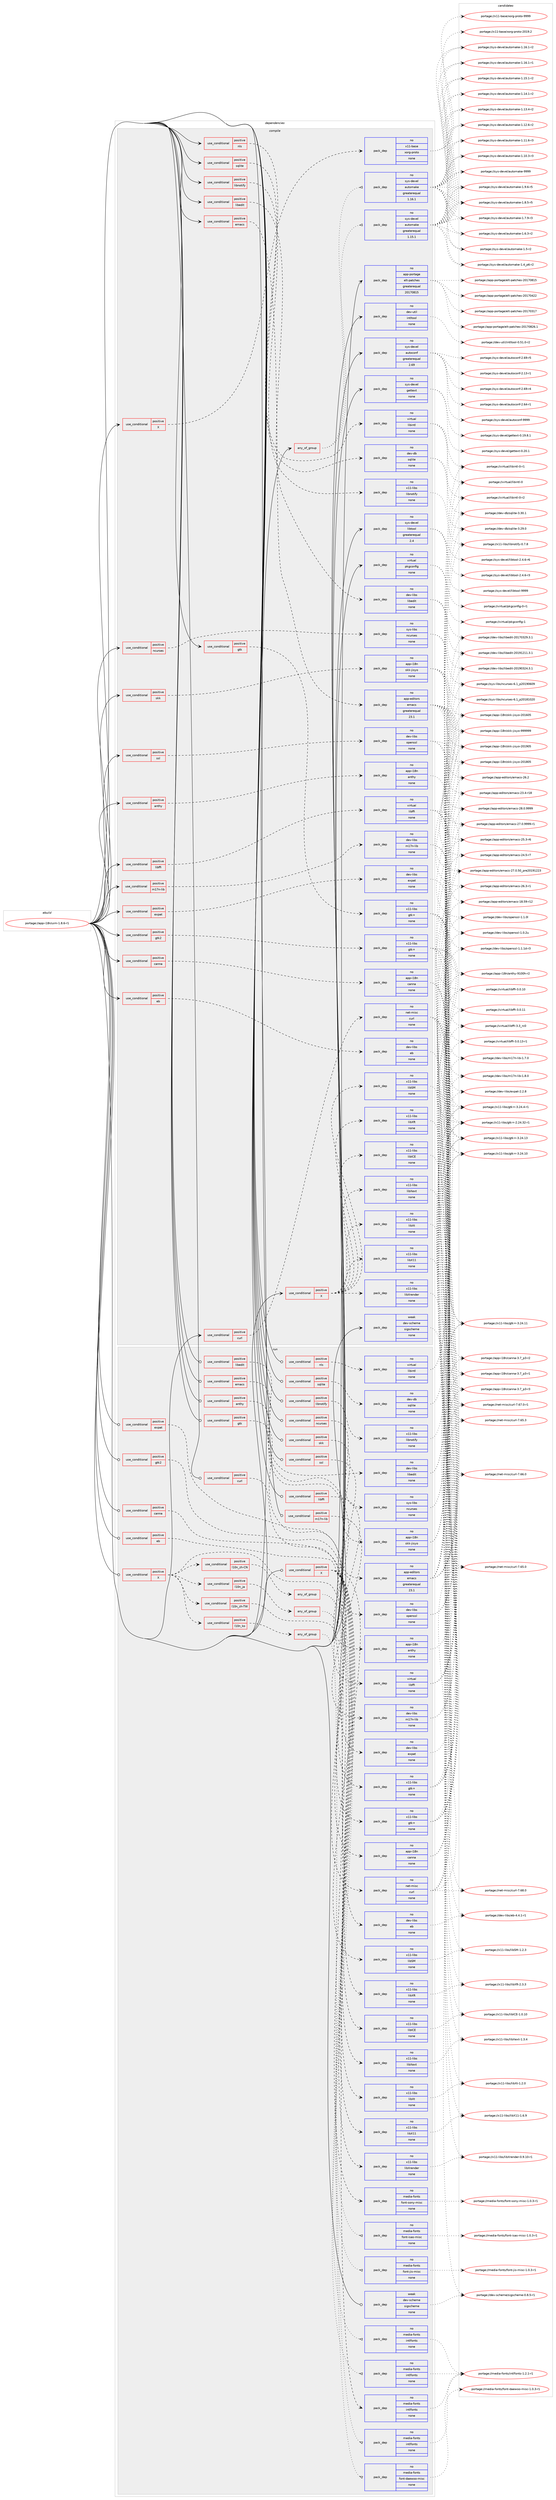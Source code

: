 digraph prolog {

# *************
# Graph options
# *************

newrank=true;
concentrate=true;
compound=true;
graph [rankdir=LR,fontname=Helvetica,fontsize=10,ranksep=1.5];#, ranksep=2.5, nodesep=0.2];
edge  [arrowhead=vee];
node  [fontname=Helvetica,fontsize=10];

# **********
# The ebuild
# **********

subgraph cluster_leftcol {
color=gray;
label=<<i>ebuild</i>>;
id [label="portage://app-i18n/uim-1.8.6-r1", color=red, width=4, href="../app-i18n/uim-1.8.6-r1.svg"];
}

# ****************
# The dependencies
# ****************

subgraph cluster_midcol {
color=gray;
label=<<i>dependencies</i>>;
subgraph cluster_compile {
fillcolor="#eeeeee";
style=filled;
label=<<i>compile</i>>;
subgraph any7970 {
dependency616703 [label=<<TABLE BORDER="0" CELLBORDER="1" CELLSPACING="0" CELLPADDING="4"><TR><TD CELLPADDING="10">any_of_group</TD></TR></TABLE>>, shape=none, color=red];subgraph pack463914 {
dependency616704 [label=<<TABLE BORDER="0" CELLBORDER="1" CELLSPACING="0" CELLPADDING="4" WIDTH="220"><TR><TD ROWSPAN="6" CELLPADDING="30">pack_dep</TD></TR><TR><TD WIDTH="110">no</TD></TR><TR><TD>sys-devel</TD></TR><TR><TD>automake</TD></TR><TR><TD>greaterequal</TD></TR><TR><TD>1.16.1</TD></TR></TABLE>>, shape=none, color=blue];
}
dependency616703:e -> dependency616704:w [weight=20,style="dotted",arrowhead="oinv"];
subgraph pack463915 {
dependency616705 [label=<<TABLE BORDER="0" CELLBORDER="1" CELLSPACING="0" CELLPADDING="4" WIDTH="220"><TR><TD ROWSPAN="6" CELLPADDING="30">pack_dep</TD></TR><TR><TD WIDTH="110">no</TD></TR><TR><TD>sys-devel</TD></TR><TR><TD>automake</TD></TR><TR><TD>greaterequal</TD></TR><TR><TD>1.15.1</TD></TR></TABLE>>, shape=none, color=blue];
}
dependency616703:e -> dependency616705:w [weight=20,style="dotted",arrowhead="oinv"];
}
id:e -> dependency616703:w [weight=20,style="solid",arrowhead="vee"];
subgraph cond144538 {
dependency616706 [label=<<TABLE BORDER="0" CELLBORDER="1" CELLSPACING="0" CELLPADDING="4"><TR><TD ROWSPAN="3" CELLPADDING="10">use_conditional</TD></TR><TR><TD>positive</TD></TR><TR><TD>X</TD></TR></TABLE>>, shape=none, color=red];
subgraph pack463916 {
dependency616707 [label=<<TABLE BORDER="0" CELLBORDER="1" CELLSPACING="0" CELLPADDING="4" WIDTH="220"><TR><TD ROWSPAN="6" CELLPADDING="30">pack_dep</TD></TR><TR><TD WIDTH="110">no</TD></TR><TR><TD>x11-base</TD></TR><TR><TD>xorg-proto</TD></TR><TR><TD>none</TD></TR><TR><TD></TD></TR></TABLE>>, shape=none, color=blue];
}
dependency616706:e -> dependency616707:w [weight=20,style="dashed",arrowhead="vee"];
}
id:e -> dependency616706:w [weight=20,style="solid",arrowhead="vee"];
subgraph cond144539 {
dependency616708 [label=<<TABLE BORDER="0" CELLBORDER="1" CELLSPACING="0" CELLPADDING="4"><TR><TD ROWSPAN="3" CELLPADDING="10">use_conditional</TD></TR><TR><TD>positive</TD></TR><TR><TD>X</TD></TR></TABLE>>, shape=none, color=red];
subgraph pack463917 {
dependency616709 [label=<<TABLE BORDER="0" CELLBORDER="1" CELLSPACING="0" CELLPADDING="4" WIDTH="220"><TR><TD ROWSPAN="6" CELLPADDING="30">pack_dep</TD></TR><TR><TD WIDTH="110">no</TD></TR><TR><TD>x11-libs</TD></TR><TR><TD>libICE</TD></TR><TR><TD>none</TD></TR><TR><TD></TD></TR></TABLE>>, shape=none, color=blue];
}
dependency616708:e -> dependency616709:w [weight=20,style="dashed",arrowhead="vee"];
subgraph pack463918 {
dependency616710 [label=<<TABLE BORDER="0" CELLBORDER="1" CELLSPACING="0" CELLPADDING="4" WIDTH="220"><TR><TD ROWSPAN="6" CELLPADDING="30">pack_dep</TD></TR><TR><TD WIDTH="110">no</TD></TR><TR><TD>x11-libs</TD></TR><TR><TD>libSM</TD></TR><TR><TD>none</TD></TR><TR><TD></TD></TR></TABLE>>, shape=none, color=blue];
}
dependency616708:e -> dependency616710:w [weight=20,style="dashed",arrowhead="vee"];
subgraph pack463919 {
dependency616711 [label=<<TABLE BORDER="0" CELLBORDER="1" CELLSPACING="0" CELLPADDING="4" WIDTH="220"><TR><TD ROWSPAN="6" CELLPADDING="30">pack_dep</TD></TR><TR><TD WIDTH="110">no</TD></TR><TR><TD>x11-libs</TD></TR><TR><TD>libX11</TD></TR><TR><TD>none</TD></TR><TR><TD></TD></TR></TABLE>>, shape=none, color=blue];
}
dependency616708:e -> dependency616711:w [weight=20,style="dashed",arrowhead="vee"];
subgraph pack463920 {
dependency616712 [label=<<TABLE BORDER="0" CELLBORDER="1" CELLSPACING="0" CELLPADDING="4" WIDTH="220"><TR><TD ROWSPAN="6" CELLPADDING="30">pack_dep</TD></TR><TR><TD WIDTH="110">no</TD></TR><TR><TD>x11-libs</TD></TR><TR><TD>libXext</TD></TR><TR><TD>none</TD></TR><TR><TD></TD></TR></TABLE>>, shape=none, color=blue];
}
dependency616708:e -> dependency616712:w [weight=20,style="dashed",arrowhead="vee"];
subgraph pack463921 {
dependency616713 [label=<<TABLE BORDER="0" CELLBORDER="1" CELLSPACING="0" CELLPADDING="4" WIDTH="220"><TR><TD ROWSPAN="6" CELLPADDING="30">pack_dep</TD></TR><TR><TD WIDTH="110">no</TD></TR><TR><TD>x11-libs</TD></TR><TR><TD>libXft</TD></TR><TR><TD>none</TD></TR><TR><TD></TD></TR></TABLE>>, shape=none, color=blue];
}
dependency616708:e -> dependency616713:w [weight=20,style="dashed",arrowhead="vee"];
subgraph pack463922 {
dependency616714 [label=<<TABLE BORDER="0" CELLBORDER="1" CELLSPACING="0" CELLPADDING="4" WIDTH="220"><TR><TD ROWSPAN="6" CELLPADDING="30">pack_dep</TD></TR><TR><TD WIDTH="110">no</TD></TR><TR><TD>x11-libs</TD></TR><TR><TD>libXrender</TD></TR><TR><TD>none</TD></TR><TR><TD></TD></TR></TABLE>>, shape=none, color=blue];
}
dependency616708:e -> dependency616714:w [weight=20,style="dashed",arrowhead="vee"];
subgraph pack463923 {
dependency616715 [label=<<TABLE BORDER="0" CELLBORDER="1" CELLSPACING="0" CELLPADDING="4" WIDTH="220"><TR><TD ROWSPAN="6" CELLPADDING="30">pack_dep</TD></TR><TR><TD WIDTH="110">no</TD></TR><TR><TD>x11-libs</TD></TR><TR><TD>libXt</TD></TR><TR><TD>none</TD></TR><TR><TD></TD></TR></TABLE>>, shape=none, color=blue];
}
dependency616708:e -> dependency616715:w [weight=20,style="dashed",arrowhead="vee"];
}
id:e -> dependency616708:w [weight=20,style="solid",arrowhead="vee"];
subgraph cond144540 {
dependency616716 [label=<<TABLE BORDER="0" CELLBORDER="1" CELLSPACING="0" CELLPADDING="4"><TR><TD ROWSPAN="3" CELLPADDING="10">use_conditional</TD></TR><TR><TD>positive</TD></TR><TR><TD>anthy</TD></TR></TABLE>>, shape=none, color=red];
subgraph pack463924 {
dependency616717 [label=<<TABLE BORDER="0" CELLBORDER="1" CELLSPACING="0" CELLPADDING="4" WIDTH="220"><TR><TD ROWSPAN="6" CELLPADDING="30">pack_dep</TD></TR><TR><TD WIDTH="110">no</TD></TR><TR><TD>app-i18n</TD></TR><TR><TD>anthy</TD></TR><TR><TD>none</TD></TR><TR><TD></TD></TR></TABLE>>, shape=none, color=blue];
}
dependency616716:e -> dependency616717:w [weight=20,style="dashed",arrowhead="vee"];
}
id:e -> dependency616716:w [weight=20,style="solid",arrowhead="vee"];
subgraph cond144541 {
dependency616718 [label=<<TABLE BORDER="0" CELLBORDER="1" CELLSPACING="0" CELLPADDING="4"><TR><TD ROWSPAN="3" CELLPADDING="10">use_conditional</TD></TR><TR><TD>positive</TD></TR><TR><TD>canna</TD></TR></TABLE>>, shape=none, color=red];
subgraph pack463925 {
dependency616719 [label=<<TABLE BORDER="0" CELLBORDER="1" CELLSPACING="0" CELLPADDING="4" WIDTH="220"><TR><TD ROWSPAN="6" CELLPADDING="30">pack_dep</TD></TR><TR><TD WIDTH="110">no</TD></TR><TR><TD>app-i18n</TD></TR><TR><TD>canna</TD></TR><TR><TD>none</TD></TR><TR><TD></TD></TR></TABLE>>, shape=none, color=blue];
}
dependency616718:e -> dependency616719:w [weight=20,style="dashed",arrowhead="vee"];
}
id:e -> dependency616718:w [weight=20,style="solid",arrowhead="vee"];
subgraph cond144542 {
dependency616720 [label=<<TABLE BORDER="0" CELLBORDER="1" CELLSPACING="0" CELLPADDING="4"><TR><TD ROWSPAN="3" CELLPADDING="10">use_conditional</TD></TR><TR><TD>positive</TD></TR><TR><TD>curl</TD></TR></TABLE>>, shape=none, color=red];
subgraph pack463926 {
dependency616721 [label=<<TABLE BORDER="0" CELLBORDER="1" CELLSPACING="0" CELLPADDING="4" WIDTH="220"><TR><TD ROWSPAN="6" CELLPADDING="30">pack_dep</TD></TR><TR><TD WIDTH="110">no</TD></TR><TR><TD>net-misc</TD></TR><TR><TD>curl</TD></TR><TR><TD>none</TD></TR><TR><TD></TD></TR></TABLE>>, shape=none, color=blue];
}
dependency616720:e -> dependency616721:w [weight=20,style="dashed",arrowhead="vee"];
}
id:e -> dependency616720:w [weight=20,style="solid",arrowhead="vee"];
subgraph cond144543 {
dependency616722 [label=<<TABLE BORDER="0" CELLBORDER="1" CELLSPACING="0" CELLPADDING="4"><TR><TD ROWSPAN="3" CELLPADDING="10">use_conditional</TD></TR><TR><TD>positive</TD></TR><TR><TD>eb</TD></TR></TABLE>>, shape=none, color=red];
subgraph pack463927 {
dependency616723 [label=<<TABLE BORDER="0" CELLBORDER="1" CELLSPACING="0" CELLPADDING="4" WIDTH="220"><TR><TD ROWSPAN="6" CELLPADDING="30">pack_dep</TD></TR><TR><TD WIDTH="110">no</TD></TR><TR><TD>dev-libs</TD></TR><TR><TD>eb</TD></TR><TR><TD>none</TD></TR><TR><TD></TD></TR></TABLE>>, shape=none, color=blue];
}
dependency616722:e -> dependency616723:w [weight=20,style="dashed",arrowhead="vee"];
}
id:e -> dependency616722:w [weight=20,style="solid",arrowhead="vee"];
subgraph cond144544 {
dependency616724 [label=<<TABLE BORDER="0" CELLBORDER="1" CELLSPACING="0" CELLPADDING="4"><TR><TD ROWSPAN="3" CELLPADDING="10">use_conditional</TD></TR><TR><TD>positive</TD></TR><TR><TD>emacs</TD></TR></TABLE>>, shape=none, color=red];
subgraph pack463928 {
dependency616725 [label=<<TABLE BORDER="0" CELLBORDER="1" CELLSPACING="0" CELLPADDING="4" WIDTH="220"><TR><TD ROWSPAN="6" CELLPADDING="30">pack_dep</TD></TR><TR><TD WIDTH="110">no</TD></TR><TR><TD>app-editors</TD></TR><TR><TD>emacs</TD></TR><TR><TD>greaterequal</TD></TR><TR><TD>23.1</TD></TR></TABLE>>, shape=none, color=blue];
}
dependency616724:e -> dependency616725:w [weight=20,style="dashed",arrowhead="vee"];
}
id:e -> dependency616724:w [weight=20,style="solid",arrowhead="vee"];
subgraph cond144545 {
dependency616726 [label=<<TABLE BORDER="0" CELLBORDER="1" CELLSPACING="0" CELLPADDING="4"><TR><TD ROWSPAN="3" CELLPADDING="10">use_conditional</TD></TR><TR><TD>positive</TD></TR><TR><TD>expat</TD></TR></TABLE>>, shape=none, color=red];
subgraph pack463929 {
dependency616727 [label=<<TABLE BORDER="0" CELLBORDER="1" CELLSPACING="0" CELLPADDING="4" WIDTH="220"><TR><TD ROWSPAN="6" CELLPADDING="30">pack_dep</TD></TR><TR><TD WIDTH="110">no</TD></TR><TR><TD>dev-libs</TD></TR><TR><TD>expat</TD></TR><TR><TD>none</TD></TR><TR><TD></TD></TR></TABLE>>, shape=none, color=blue];
}
dependency616726:e -> dependency616727:w [weight=20,style="dashed",arrowhead="vee"];
}
id:e -> dependency616726:w [weight=20,style="solid",arrowhead="vee"];
subgraph cond144546 {
dependency616728 [label=<<TABLE BORDER="0" CELLBORDER="1" CELLSPACING="0" CELLPADDING="4"><TR><TD ROWSPAN="3" CELLPADDING="10">use_conditional</TD></TR><TR><TD>positive</TD></TR><TR><TD>gtk</TD></TR></TABLE>>, shape=none, color=red];
subgraph pack463930 {
dependency616729 [label=<<TABLE BORDER="0" CELLBORDER="1" CELLSPACING="0" CELLPADDING="4" WIDTH="220"><TR><TD ROWSPAN="6" CELLPADDING="30">pack_dep</TD></TR><TR><TD WIDTH="110">no</TD></TR><TR><TD>x11-libs</TD></TR><TR><TD>gtk+</TD></TR><TR><TD>none</TD></TR><TR><TD></TD></TR></TABLE>>, shape=none, color=blue];
}
dependency616728:e -> dependency616729:w [weight=20,style="dashed",arrowhead="vee"];
}
id:e -> dependency616728:w [weight=20,style="solid",arrowhead="vee"];
subgraph cond144547 {
dependency616730 [label=<<TABLE BORDER="0" CELLBORDER="1" CELLSPACING="0" CELLPADDING="4"><TR><TD ROWSPAN="3" CELLPADDING="10">use_conditional</TD></TR><TR><TD>positive</TD></TR><TR><TD>gtk2</TD></TR></TABLE>>, shape=none, color=red];
subgraph pack463931 {
dependency616731 [label=<<TABLE BORDER="0" CELLBORDER="1" CELLSPACING="0" CELLPADDING="4" WIDTH="220"><TR><TD ROWSPAN="6" CELLPADDING="30">pack_dep</TD></TR><TR><TD WIDTH="110">no</TD></TR><TR><TD>x11-libs</TD></TR><TR><TD>gtk+</TD></TR><TR><TD>none</TD></TR><TR><TD></TD></TR></TABLE>>, shape=none, color=blue];
}
dependency616730:e -> dependency616731:w [weight=20,style="dashed",arrowhead="vee"];
}
id:e -> dependency616730:w [weight=20,style="solid",arrowhead="vee"];
subgraph cond144548 {
dependency616732 [label=<<TABLE BORDER="0" CELLBORDER="1" CELLSPACING="0" CELLPADDING="4"><TR><TD ROWSPAN="3" CELLPADDING="10">use_conditional</TD></TR><TR><TD>positive</TD></TR><TR><TD>libedit</TD></TR></TABLE>>, shape=none, color=red];
subgraph pack463932 {
dependency616733 [label=<<TABLE BORDER="0" CELLBORDER="1" CELLSPACING="0" CELLPADDING="4" WIDTH="220"><TR><TD ROWSPAN="6" CELLPADDING="30">pack_dep</TD></TR><TR><TD WIDTH="110">no</TD></TR><TR><TD>dev-libs</TD></TR><TR><TD>libedit</TD></TR><TR><TD>none</TD></TR><TR><TD></TD></TR></TABLE>>, shape=none, color=blue];
}
dependency616732:e -> dependency616733:w [weight=20,style="dashed",arrowhead="vee"];
}
id:e -> dependency616732:w [weight=20,style="solid",arrowhead="vee"];
subgraph cond144549 {
dependency616734 [label=<<TABLE BORDER="0" CELLBORDER="1" CELLSPACING="0" CELLPADDING="4"><TR><TD ROWSPAN="3" CELLPADDING="10">use_conditional</TD></TR><TR><TD>positive</TD></TR><TR><TD>libffi</TD></TR></TABLE>>, shape=none, color=red];
subgraph pack463933 {
dependency616735 [label=<<TABLE BORDER="0" CELLBORDER="1" CELLSPACING="0" CELLPADDING="4" WIDTH="220"><TR><TD ROWSPAN="6" CELLPADDING="30">pack_dep</TD></TR><TR><TD WIDTH="110">no</TD></TR><TR><TD>virtual</TD></TR><TR><TD>libffi</TD></TR><TR><TD>none</TD></TR><TR><TD></TD></TR></TABLE>>, shape=none, color=blue];
}
dependency616734:e -> dependency616735:w [weight=20,style="dashed",arrowhead="vee"];
}
id:e -> dependency616734:w [weight=20,style="solid",arrowhead="vee"];
subgraph cond144550 {
dependency616736 [label=<<TABLE BORDER="0" CELLBORDER="1" CELLSPACING="0" CELLPADDING="4"><TR><TD ROWSPAN="3" CELLPADDING="10">use_conditional</TD></TR><TR><TD>positive</TD></TR><TR><TD>libnotify</TD></TR></TABLE>>, shape=none, color=red];
subgraph pack463934 {
dependency616737 [label=<<TABLE BORDER="0" CELLBORDER="1" CELLSPACING="0" CELLPADDING="4" WIDTH="220"><TR><TD ROWSPAN="6" CELLPADDING="30">pack_dep</TD></TR><TR><TD WIDTH="110">no</TD></TR><TR><TD>x11-libs</TD></TR><TR><TD>libnotify</TD></TR><TR><TD>none</TD></TR><TR><TD></TD></TR></TABLE>>, shape=none, color=blue];
}
dependency616736:e -> dependency616737:w [weight=20,style="dashed",arrowhead="vee"];
}
id:e -> dependency616736:w [weight=20,style="solid",arrowhead="vee"];
subgraph cond144551 {
dependency616738 [label=<<TABLE BORDER="0" CELLBORDER="1" CELLSPACING="0" CELLPADDING="4"><TR><TD ROWSPAN="3" CELLPADDING="10">use_conditional</TD></TR><TR><TD>positive</TD></TR><TR><TD>m17n-lib</TD></TR></TABLE>>, shape=none, color=red];
subgraph pack463935 {
dependency616739 [label=<<TABLE BORDER="0" CELLBORDER="1" CELLSPACING="0" CELLPADDING="4" WIDTH="220"><TR><TD ROWSPAN="6" CELLPADDING="30">pack_dep</TD></TR><TR><TD WIDTH="110">no</TD></TR><TR><TD>dev-libs</TD></TR><TR><TD>m17n-lib</TD></TR><TR><TD>none</TD></TR><TR><TD></TD></TR></TABLE>>, shape=none, color=blue];
}
dependency616738:e -> dependency616739:w [weight=20,style="dashed",arrowhead="vee"];
}
id:e -> dependency616738:w [weight=20,style="solid",arrowhead="vee"];
subgraph cond144552 {
dependency616740 [label=<<TABLE BORDER="0" CELLBORDER="1" CELLSPACING="0" CELLPADDING="4"><TR><TD ROWSPAN="3" CELLPADDING="10">use_conditional</TD></TR><TR><TD>positive</TD></TR><TR><TD>ncurses</TD></TR></TABLE>>, shape=none, color=red];
subgraph pack463936 {
dependency616741 [label=<<TABLE BORDER="0" CELLBORDER="1" CELLSPACING="0" CELLPADDING="4" WIDTH="220"><TR><TD ROWSPAN="6" CELLPADDING="30">pack_dep</TD></TR><TR><TD WIDTH="110">no</TD></TR><TR><TD>sys-libs</TD></TR><TR><TD>ncurses</TD></TR><TR><TD>none</TD></TR><TR><TD></TD></TR></TABLE>>, shape=none, color=blue];
}
dependency616740:e -> dependency616741:w [weight=20,style="dashed",arrowhead="vee"];
}
id:e -> dependency616740:w [weight=20,style="solid",arrowhead="vee"];
subgraph cond144553 {
dependency616742 [label=<<TABLE BORDER="0" CELLBORDER="1" CELLSPACING="0" CELLPADDING="4"><TR><TD ROWSPAN="3" CELLPADDING="10">use_conditional</TD></TR><TR><TD>positive</TD></TR><TR><TD>nls</TD></TR></TABLE>>, shape=none, color=red];
subgraph pack463937 {
dependency616743 [label=<<TABLE BORDER="0" CELLBORDER="1" CELLSPACING="0" CELLPADDING="4" WIDTH="220"><TR><TD ROWSPAN="6" CELLPADDING="30">pack_dep</TD></TR><TR><TD WIDTH="110">no</TD></TR><TR><TD>virtual</TD></TR><TR><TD>libintl</TD></TR><TR><TD>none</TD></TR><TR><TD></TD></TR></TABLE>>, shape=none, color=blue];
}
dependency616742:e -> dependency616743:w [weight=20,style="dashed",arrowhead="vee"];
}
id:e -> dependency616742:w [weight=20,style="solid",arrowhead="vee"];
subgraph cond144554 {
dependency616744 [label=<<TABLE BORDER="0" CELLBORDER="1" CELLSPACING="0" CELLPADDING="4"><TR><TD ROWSPAN="3" CELLPADDING="10">use_conditional</TD></TR><TR><TD>positive</TD></TR><TR><TD>skk</TD></TR></TABLE>>, shape=none, color=red];
subgraph pack463938 {
dependency616745 [label=<<TABLE BORDER="0" CELLBORDER="1" CELLSPACING="0" CELLPADDING="4" WIDTH="220"><TR><TD ROWSPAN="6" CELLPADDING="30">pack_dep</TD></TR><TR><TD WIDTH="110">no</TD></TR><TR><TD>app-i18n</TD></TR><TR><TD>skk-jisyo</TD></TR><TR><TD>none</TD></TR><TR><TD></TD></TR></TABLE>>, shape=none, color=blue];
}
dependency616744:e -> dependency616745:w [weight=20,style="dashed",arrowhead="vee"];
}
id:e -> dependency616744:w [weight=20,style="solid",arrowhead="vee"];
subgraph cond144555 {
dependency616746 [label=<<TABLE BORDER="0" CELLBORDER="1" CELLSPACING="0" CELLPADDING="4"><TR><TD ROWSPAN="3" CELLPADDING="10">use_conditional</TD></TR><TR><TD>positive</TD></TR><TR><TD>sqlite</TD></TR></TABLE>>, shape=none, color=red];
subgraph pack463939 {
dependency616747 [label=<<TABLE BORDER="0" CELLBORDER="1" CELLSPACING="0" CELLPADDING="4" WIDTH="220"><TR><TD ROWSPAN="6" CELLPADDING="30">pack_dep</TD></TR><TR><TD WIDTH="110">no</TD></TR><TR><TD>dev-db</TD></TR><TR><TD>sqlite</TD></TR><TR><TD>none</TD></TR><TR><TD></TD></TR></TABLE>>, shape=none, color=blue];
}
dependency616746:e -> dependency616747:w [weight=20,style="dashed",arrowhead="vee"];
}
id:e -> dependency616746:w [weight=20,style="solid",arrowhead="vee"];
subgraph cond144556 {
dependency616748 [label=<<TABLE BORDER="0" CELLBORDER="1" CELLSPACING="0" CELLPADDING="4"><TR><TD ROWSPAN="3" CELLPADDING="10">use_conditional</TD></TR><TR><TD>positive</TD></TR><TR><TD>ssl</TD></TR></TABLE>>, shape=none, color=red];
subgraph pack463940 {
dependency616749 [label=<<TABLE BORDER="0" CELLBORDER="1" CELLSPACING="0" CELLPADDING="4" WIDTH="220"><TR><TD ROWSPAN="6" CELLPADDING="30">pack_dep</TD></TR><TR><TD WIDTH="110">no</TD></TR><TR><TD>dev-libs</TD></TR><TR><TD>openssl</TD></TR><TR><TD>none</TD></TR><TR><TD></TD></TR></TABLE>>, shape=none, color=blue];
}
dependency616748:e -> dependency616749:w [weight=20,style="dashed",arrowhead="vee"];
}
id:e -> dependency616748:w [weight=20,style="solid",arrowhead="vee"];
subgraph pack463941 {
dependency616750 [label=<<TABLE BORDER="0" CELLBORDER="1" CELLSPACING="0" CELLPADDING="4" WIDTH="220"><TR><TD ROWSPAN="6" CELLPADDING="30">pack_dep</TD></TR><TR><TD WIDTH="110">no</TD></TR><TR><TD>app-portage</TD></TR><TR><TD>elt-patches</TD></TR><TR><TD>greaterequal</TD></TR><TR><TD>20170815</TD></TR></TABLE>>, shape=none, color=blue];
}
id:e -> dependency616750:w [weight=20,style="solid",arrowhead="vee"];
subgraph pack463942 {
dependency616751 [label=<<TABLE BORDER="0" CELLBORDER="1" CELLSPACING="0" CELLPADDING="4" WIDTH="220"><TR><TD ROWSPAN="6" CELLPADDING="30">pack_dep</TD></TR><TR><TD WIDTH="110">no</TD></TR><TR><TD>dev-util</TD></TR><TR><TD>intltool</TD></TR><TR><TD>none</TD></TR><TR><TD></TD></TR></TABLE>>, shape=none, color=blue];
}
id:e -> dependency616751:w [weight=20,style="solid",arrowhead="vee"];
subgraph pack463943 {
dependency616752 [label=<<TABLE BORDER="0" CELLBORDER="1" CELLSPACING="0" CELLPADDING="4" WIDTH="220"><TR><TD ROWSPAN="6" CELLPADDING="30">pack_dep</TD></TR><TR><TD WIDTH="110">no</TD></TR><TR><TD>sys-devel</TD></TR><TR><TD>autoconf</TD></TR><TR><TD>greaterequal</TD></TR><TR><TD>2.69</TD></TR></TABLE>>, shape=none, color=blue];
}
id:e -> dependency616752:w [weight=20,style="solid",arrowhead="vee"];
subgraph pack463944 {
dependency616753 [label=<<TABLE BORDER="0" CELLBORDER="1" CELLSPACING="0" CELLPADDING="4" WIDTH="220"><TR><TD ROWSPAN="6" CELLPADDING="30">pack_dep</TD></TR><TR><TD WIDTH="110">no</TD></TR><TR><TD>sys-devel</TD></TR><TR><TD>gettext</TD></TR><TR><TD>none</TD></TR><TR><TD></TD></TR></TABLE>>, shape=none, color=blue];
}
id:e -> dependency616753:w [weight=20,style="solid",arrowhead="vee"];
subgraph pack463945 {
dependency616754 [label=<<TABLE BORDER="0" CELLBORDER="1" CELLSPACING="0" CELLPADDING="4" WIDTH="220"><TR><TD ROWSPAN="6" CELLPADDING="30">pack_dep</TD></TR><TR><TD WIDTH="110">no</TD></TR><TR><TD>sys-devel</TD></TR><TR><TD>libtool</TD></TR><TR><TD>greaterequal</TD></TR><TR><TD>2.4</TD></TR></TABLE>>, shape=none, color=blue];
}
id:e -> dependency616754:w [weight=20,style="solid",arrowhead="vee"];
subgraph pack463946 {
dependency616755 [label=<<TABLE BORDER="0" CELLBORDER="1" CELLSPACING="0" CELLPADDING="4" WIDTH="220"><TR><TD ROWSPAN="6" CELLPADDING="30">pack_dep</TD></TR><TR><TD WIDTH="110">no</TD></TR><TR><TD>virtual</TD></TR><TR><TD>pkgconfig</TD></TR><TR><TD>none</TD></TR><TR><TD></TD></TR></TABLE>>, shape=none, color=blue];
}
id:e -> dependency616755:w [weight=20,style="solid",arrowhead="vee"];
subgraph pack463947 {
dependency616756 [label=<<TABLE BORDER="0" CELLBORDER="1" CELLSPACING="0" CELLPADDING="4" WIDTH="220"><TR><TD ROWSPAN="6" CELLPADDING="30">pack_dep</TD></TR><TR><TD WIDTH="110">weak</TD></TR><TR><TD>dev-scheme</TD></TR><TR><TD>sigscheme</TD></TR><TR><TD>none</TD></TR><TR><TD></TD></TR></TABLE>>, shape=none, color=blue];
}
id:e -> dependency616756:w [weight=20,style="solid",arrowhead="vee"];
}
subgraph cluster_compileandrun {
fillcolor="#eeeeee";
style=filled;
label=<<i>compile and run</i>>;
}
subgraph cluster_run {
fillcolor="#eeeeee";
style=filled;
label=<<i>run</i>>;
subgraph cond144557 {
dependency616757 [label=<<TABLE BORDER="0" CELLBORDER="1" CELLSPACING="0" CELLPADDING="4"><TR><TD ROWSPAN="3" CELLPADDING="10">use_conditional</TD></TR><TR><TD>positive</TD></TR><TR><TD>X</TD></TR></TABLE>>, shape=none, color=red];
subgraph pack463948 {
dependency616758 [label=<<TABLE BORDER="0" CELLBORDER="1" CELLSPACING="0" CELLPADDING="4" WIDTH="220"><TR><TD ROWSPAN="6" CELLPADDING="30">pack_dep</TD></TR><TR><TD WIDTH="110">no</TD></TR><TR><TD>media-fonts</TD></TR><TR><TD>font-sony-misc</TD></TR><TR><TD>none</TD></TR><TR><TD></TD></TR></TABLE>>, shape=none, color=blue];
}
dependency616757:e -> dependency616758:w [weight=20,style="dashed",arrowhead="vee"];
subgraph cond144558 {
dependency616759 [label=<<TABLE BORDER="0" CELLBORDER="1" CELLSPACING="0" CELLPADDING="4"><TR><TD ROWSPAN="3" CELLPADDING="10">use_conditional</TD></TR><TR><TD>positive</TD></TR><TR><TD>l10n_ja</TD></TR></TABLE>>, shape=none, color=red];
subgraph any7971 {
dependency616760 [label=<<TABLE BORDER="0" CELLBORDER="1" CELLSPACING="0" CELLPADDING="4"><TR><TD CELLPADDING="10">any_of_group</TD></TR></TABLE>>, shape=none, color=red];subgraph pack463949 {
dependency616761 [label=<<TABLE BORDER="0" CELLBORDER="1" CELLSPACING="0" CELLPADDING="4" WIDTH="220"><TR><TD ROWSPAN="6" CELLPADDING="30">pack_dep</TD></TR><TR><TD WIDTH="110">no</TD></TR><TR><TD>media-fonts</TD></TR><TR><TD>font-jis-misc</TD></TR><TR><TD>none</TD></TR><TR><TD></TD></TR></TABLE>>, shape=none, color=blue];
}
dependency616760:e -> dependency616761:w [weight=20,style="dotted",arrowhead="oinv"];
subgraph pack463950 {
dependency616762 [label=<<TABLE BORDER="0" CELLBORDER="1" CELLSPACING="0" CELLPADDING="4" WIDTH="220"><TR><TD ROWSPAN="6" CELLPADDING="30">pack_dep</TD></TR><TR><TD WIDTH="110">no</TD></TR><TR><TD>media-fonts</TD></TR><TR><TD>intlfonts</TD></TR><TR><TD>none</TD></TR><TR><TD></TD></TR></TABLE>>, shape=none, color=blue];
}
dependency616760:e -> dependency616762:w [weight=20,style="dotted",arrowhead="oinv"];
}
dependency616759:e -> dependency616760:w [weight=20,style="dashed",arrowhead="vee"];
}
dependency616757:e -> dependency616759:w [weight=20,style="dashed",arrowhead="vee"];
subgraph cond144559 {
dependency616763 [label=<<TABLE BORDER="0" CELLBORDER="1" CELLSPACING="0" CELLPADDING="4"><TR><TD ROWSPAN="3" CELLPADDING="10">use_conditional</TD></TR><TR><TD>positive</TD></TR><TR><TD>l10n_ko</TD></TR></TABLE>>, shape=none, color=red];
subgraph any7972 {
dependency616764 [label=<<TABLE BORDER="0" CELLBORDER="1" CELLSPACING="0" CELLPADDING="4"><TR><TD CELLPADDING="10">any_of_group</TD></TR></TABLE>>, shape=none, color=red];subgraph pack463951 {
dependency616765 [label=<<TABLE BORDER="0" CELLBORDER="1" CELLSPACING="0" CELLPADDING="4" WIDTH="220"><TR><TD ROWSPAN="6" CELLPADDING="30">pack_dep</TD></TR><TR><TD WIDTH="110">no</TD></TR><TR><TD>media-fonts</TD></TR><TR><TD>font-daewoo-misc</TD></TR><TR><TD>none</TD></TR><TR><TD></TD></TR></TABLE>>, shape=none, color=blue];
}
dependency616764:e -> dependency616765:w [weight=20,style="dotted",arrowhead="oinv"];
subgraph pack463952 {
dependency616766 [label=<<TABLE BORDER="0" CELLBORDER="1" CELLSPACING="0" CELLPADDING="4" WIDTH="220"><TR><TD ROWSPAN="6" CELLPADDING="30">pack_dep</TD></TR><TR><TD WIDTH="110">no</TD></TR><TR><TD>media-fonts</TD></TR><TR><TD>intlfonts</TD></TR><TR><TD>none</TD></TR><TR><TD></TD></TR></TABLE>>, shape=none, color=blue];
}
dependency616764:e -> dependency616766:w [weight=20,style="dotted",arrowhead="oinv"];
}
dependency616763:e -> dependency616764:w [weight=20,style="dashed",arrowhead="vee"];
}
dependency616757:e -> dependency616763:w [weight=20,style="dashed",arrowhead="vee"];
subgraph cond144560 {
dependency616767 [label=<<TABLE BORDER="0" CELLBORDER="1" CELLSPACING="0" CELLPADDING="4"><TR><TD ROWSPAN="3" CELLPADDING="10">use_conditional</TD></TR><TR><TD>positive</TD></TR><TR><TD>l10n_zh-CN</TD></TR></TABLE>>, shape=none, color=red];
subgraph any7973 {
dependency616768 [label=<<TABLE BORDER="0" CELLBORDER="1" CELLSPACING="0" CELLPADDING="4"><TR><TD CELLPADDING="10">any_of_group</TD></TR></TABLE>>, shape=none, color=red];subgraph pack463953 {
dependency616769 [label=<<TABLE BORDER="0" CELLBORDER="1" CELLSPACING="0" CELLPADDING="4" WIDTH="220"><TR><TD ROWSPAN="6" CELLPADDING="30">pack_dep</TD></TR><TR><TD WIDTH="110">no</TD></TR><TR><TD>media-fonts</TD></TR><TR><TD>font-isas-misc</TD></TR><TR><TD>none</TD></TR><TR><TD></TD></TR></TABLE>>, shape=none, color=blue];
}
dependency616768:e -> dependency616769:w [weight=20,style="dotted",arrowhead="oinv"];
subgraph pack463954 {
dependency616770 [label=<<TABLE BORDER="0" CELLBORDER="1" CELLSPACING="0" CELLPADDING="4" WIDTH="220"><TR><TD ROWSPAN="6" CELLPADDING="30">pack_dep</TD></TR><TR><TD WIDTH="110">no</TD></TR><TR><TD>media-fonts</TD></TR><TR><TD>intlfonts</TD></TR><TR><TD>none</TD></TR><TR><TD></TD></TR></TABLE>>, shape=none, color=blue];
}
dependency616768:e -> dependency616770:w [weight=20,style="dotted",arrowhead="oinv"];
}
dependency616767:e -> dependency616768:w [weight=20,style="dashed",arrowhead="vee"];
}
dependency616757:e -> dependency616767:w [weight=20,style="dashed",arrowhead="vee"];
subgraph cond144561 {
dependency616771 [label=<<TABLE BORDER="0" CELLBORDER="1" CELLSPACING="0" CELLPADDING="4"><TR><TD ROWSPAN="3" CELLPADDING="10">use_conditional</TD></TR><TR><TD>positive</TD></TR><TR><TD>l10n_zh-TW</TD></TR></TABLE>>, shape=none, color=red];
subgraph pack463955 {
dependency616772 [label=<<TABLE BORDER="0" CELLBORDER="1" CELLSPACING="0" CELLPADDING="4" WIDTH="220"><TR><TD ROWSPAN="6" CELLPADDING="30">pack_dep</TD></TR><TR><TD WIDTH="110">no</TD></TR><TR><TD>media-fonts</TD></TR><TR><TD>intlfonts</TD></TR><TR><TD>none</TD></TR><TR><TD></TD></TR></TABLE>>, shape=none, color=blue];
}
dependency616771:e -> dependency616772:w [weight=20,style="dashed",arrowhead="vee"];
}
dependency616757:e -> dependency616771:w [weight=20,style="dashed",arrowhead="vee"];
}
id:e -> dependency616757:w [weight=20,style="solid",arrowhead="odot"];
subgraph cond144562 {
dependency616773 [label=<<TABLE BORDER="0" CELLBORDER="1" CELLSPACING="0" CELLPADDING="4"><TR><TD ROWSPAN="3" CELLPADDING="10">use_conditional</TD></TR><TR><TD>positive</TD></TR><TR><TD>X</TD></TR></TABLE>>, shape=none, color=red];
subgraph pack463956 {
dependency616774 [label=<<TABLE BORDER="0" CELLBORDER="1" CELLSPACING="0" CELLPADDING="4" WIDTH="220"><TR><TD ROWSPAN="6" CELLPADDING="30">pack_dep</TD></TR><TR><TD WIDTH="110">no</TD></TR><TR><TD>x11-libs</TD></TR><TR><TD>libICE</TD></TR><TR><TD>none</TD></TR><TR><TD></TD></TR></TABLE>>, shape=none, color=blue];
}
dependency616773:e -> dependency616774:w [weight=20,style="dashed",arrowhead="vee"];
subgraph pack463957 {
dependency616775 [label=<<TABLE BORDER="0" CELLBORDER="1" CELLSPACING="0" CELLPADDING="4" WIDTH="220"><TR><TD ROWSPAN="6" CELLPADDING="30">pack_dep</TD></TR><TR><TD WIDTH="110">no</TD></TR><TR><TD>x11-libs</TD></TR><TR><TD>libSM</TD></TR><TR><TD>none</TD></TR><TR><TD></TD></TR></TABLE>>, shape=none, color=blue];
}
dependency616773:e -> dependency616775:w [weight=20,style="dashed",arrowhead="vee"];
subgraph pack463958 {
dependency616776 [label=<<TABLE BORDER="0" CELLBORDER="1" CELLSPACING="0" CELLPADDING="4" WIDTH="220"><TR><TD ROWSPAN="6" CELLPADDING="30">pack_dep</TD></TR><TR><TD WIDTH="110">no</TD></TR><TR><TD>x11-libs</TD></TR><TR><TD>libX11</TD></TR><TR><TD>none</TD></TR><TR><TD></TD></TR></TABLE>>, shape=none, color=blue];
}
dependency616773:e -> dependency616776:w [weight=20,style="dashed",arrowhead="vee"];
subgraph pack463959 {
dependency616777 [label=<<TABLE BORDER="0" CELLBORDER="1" CELLSPACING="0" CELLPADDING="4" WIDTH="220"><TR><TD ROWSPAN="6" CELLPADDING="30">pack_dep</TD></TR><TR><TD WIDTH="110">no</TD></TR><TR><TD>x11-libs</TD></TR><TR><TD>libXext</TD></TR><TR><TD>none</TD></TR><TR><TD></TD></TR></TABLE>>, shape=none, color=blue];
}
dependency616773:e -> dependency616777:w [weight=20,style="dashed",arrowhead="vee"];
subgraph pack463960 {
dependency616778 [label=<<TABLE BORDER="0" CELLBORDER="1" CELLSPACING="0" CELLPADDING="4" WIDTH="220"><TR><TD ROWSPAN="6" CELLPADDING="30">pack_dep</TD></TR><TR><TD WIDTH="110">no</TD></TR><TR><TD>x11-libs</TD></TR><TR><TD>libXft</TD></TR><TR><TD>none</TD></TR><TR><TD></TD></TR></TABLE>>, shape=none, color=blue];
}
dependency616773:e -> dependency616778:w [weight=20,style="dashed",arrowhead="vee"];
subgraph pack463961 {
dependency616779 [label=<<TABLE BORDER="0" CELLBORDER="1" CELLSPACING="0" CELLPADDING="4" WIDTH="220"><TR><TD ROWSPAN="6" CELLPADDING="30">pack_dep</TD></TR><TR><TD WIDTH="110">no</TD></TR><TR><TD>x11-libs</TD></TR><TR><TD>libXrender</TD></TR><TR><TD>none</TD></TR><TR><TD></TD></TR></TABLE>>, shape=none, color=blue];
}
dependency616773:e -> dependency616779:w [weight=20,style="dashed",arrowhead="vee"];
subgraph pack463962 {
dependency616780 [label=<<TABLE BORDER="0" CELLBORDER="1" CELLSPACING="0" CELLPADDING="4" WIDTH="220"><TR><TD ROWSPAN="6" CELLPADDING="30">pack_dep</TD></TR><TR><TD WIDTH="110">no</TD></TR><TR><TD>x11-libs</TD></TR><TR><TD>libXt</TD></TR><TR><TD>none</TD></TR><TR><TD></TD></TR></TABLE>>, shape=none, color=blue];
}
dependency616773:e -> dependency616780:w [weight=20,style="dashed",arrowhead="vee"];
}
id:e -> dependency616773:w [weight=20,style="solid",arrowhead="odot"];
subgraph cond144563 {
dependency616781 [label=<<TABLE BORDER="0" CELLBORDER="1" CELLSPACING="0" CELLPADDING="4"><TR><TD ROWSPAN="3" CELLPADDING="10">use_conditional</TD></TR><TR><TD>positive</TD></TR><TR><TD>anthy</TD></TR></TABLE>>, shape=none, color=red];
subgraph pack463963 {
dependency616782 [label=<<TABLE BORDER="0" CELLBORDER="1" CELLSPACING="0" CELLPADDING="4" WIDTH="220"><TR><TD ROWSPAN="6" CELLPADDING="30">pack_dep</TD></TR><TR><TD WIDTH="110">no</TD></TR><TR><TD>app-i18n</TD></TR><TR><TD>anthy</TD></TR><TR><TD>none</TD></TR><TR><TD></TD></TR></TABLE>>, shape=none, color=blue];
}
dependency616781:e -> dependency616782:w [weight=20,style="dashed",arrowhead="vee"];
}
id:e -> dependency616781:w [weight=20,style="solid",arrowhead="odot"];
subgraph cond144564 {
dependency616783 [label=<<TABLE BORDER="0" CELLBORDER="1" CELLSPACING="0" CELLPADDING="4"><TR><TD ROWSPAN="3" CELLPADDING="10">use_conditional</TD></TR><TR><TD>positive</TD></TR><TR><TD>canna</TD></TR></TABLE>>, shape=none, color=red];
subgraph pack463964 {
dependency616784 [label=<<TABLE BORDER="0" CELLBORDER="1" CELLSPACING="0" CELLPADDING="4" WIDTH="220"><TR><TD ROWSPAN="6" CELLPADDING="30">pack_dep</TD></TR><TR><TD WIDTH="110">no</TD></TR><TR><TD>app-i18n</TD></TR><TR><TD>canna</TD></TR><TR><TD>none</TD></TR><TR><TD></TD></TR></TABLE>>, shape=none, color=blue];
}
dependency616783:e -> dependency616784:w [weight=20,style="dashed",arrowhead="vee"];
}
id:e -> dependency616783:w [weight=20,style="solid",arrowhead="odot"];
subgraph cond144565 {
dependency616785 [label=<<TABLE BORDER="0" CELLBORDER="1" CELLSPACING="0" CELLPADDING="4"><TR><TD ROWSPAN="3" CELLPADDING="10">use_conditional</TD></TR><TR><TD>positive</TD></TR><TR><TD>curl</TD></TR></TABLE>>, shape=none, color=red];
subgraph pack463965 {
dependency616786 [label=<<TABLE BORDER="0" CELLBORDER="1" CELLSPACING="0" CELLPADDING="4" WIDTH="220"><TR><TD ROWSPAN="6" CELLPADDING="30">pack_dep</TD></TR><TR><TD WIDTH="110">no</TD></TR><TR><TD>net-misc</TD></TR><TR><TD>curl</TD></TR><TR><TD>none</TD></TR><TR><TD></TD></TR></TABLE>>, shape=none, color=blue];
}
dependency616785:e -> dependency616786:w [weight=20,style="dashed",arrowhead="vee"];
}
id:e -> dependency616785:w [weight=20,style="solid",arrowhead="odot"];
subgraph cond144566 {
dependency616787 [label=<<TABLE BORDER="0" CELLBORDER="1" CELLSPACING="0" CELLPADDING="4"><TR><TD ROWSPAN="3" CELLPADDING="10">use_conditional</TD></TR><TR><TD>positive</TD></TR><TR><TD>eb</TD></TR></TABLE>>, shape=none, color=red];
subgraph pack463966 {
dependency616788 [label=<<TABLE BORDER="0" CELLBORDER="1" CELLSPACING="0" CELLPADDING="4" WIDTH="220"><TR><TD ROWSPAN="6" CELLPADDING="30">pack_dep</TD></TR><TR><TD WIDTH="110">no</TD></TR><TR><TD>dev-libs</TD></TR><TR><TD>eb</TD></TR><TR><TD>none</TD></TR><TR><TD></TD></TR></TABLE>>, shape=none, color=blue];
}
dependency616787:e -> dependency616788:w [weight=20,style="dashed",arrowhead="vee"];
}
id:e -> dependency616787:w [weight=20,style="solid",arrowhead="odot"];
subgraph cond144567 {
dependency616789 [label=<<TABLE BORDER="0" CELLBORDER="1" CELLSPACING="0" CELLPADDING="4"><TR><TD ROWSPAN="3" CELLPADDING="10">use_conditional</TD></TR><TR><TD>positive</TD></TR><TR><TD>emacs</TD></TR></TABLE>>, shape=none, color=red];
subgraph pack463967 {
dependency616790 [label=<<TABLE BORDER="0" CELLBORDER="1" CELLSPACING="0" CELLPADDING="4" WIDTH="220"><TR><TD ROWSPAN="6" CELLPADDING="30">pack_dep</TD></TR><TR><TD WIDTH="110">no</TD></TR><TR><TD>app-editors</TD></TR><TR><TD>emacs</TD></TR><TR><TD>greaterequal</TD></TR><TR><TD>23.1</TD></TR></TABLE>>, shape=none, color=blue];
}
dependency616789:e -> dependency616790:w [weight=20,style="dashed",arrowhead="vee"];
}
id:e -> dependency616789:w [weight=20,style="solid",arrowhead="odot"];
subgraph cond144568 {
dependency616791 [label=<<TABLE BORDER="0" CELLBORDER="1" CELLSPACING="0" CELLPADDING="4"><TR><TD ROWSPAN="3" CELLPADDING="10">use_conditional</TD></TR><TR><TD>positive</TD></TR><TR><TD>expat</TD></TR></TABLE>>, shape=none, color=red];
subgraph pack463968 {
dependency616792 [label=<<TABLE BORDER="0" CELLBORDER="1" CELLSPACING="0" CELLPADDING="4" WIDTH="220"><TR><TD ROWSPAN="6" CELLPADDING="30">pack_dep</TD></TR><TR><TD WIDTH="110">no</TD></TR><TR><TD>dev-libs</TD></TR><TR><TD>expat</TD></TR><TR><TD>none</TD></TR><TR><TD></TD></TR></TABLE>>, shape=none, color=blue];
}
dependency616791:e -> dependency616792:w [weight=20,style="dashed",arrowhead="vee"];
}
id:e -> dependency616791:w [weight=20,style="solid",arrowhead="odot"];
subgraph cond144569 {
dependency616793 [label=<<TABLE BORDER="0" CELLBORDER="1" CELLSPACING="0" CELLPADDING="4"><TR><TD ROWSPAN="3" CELLPADDING="10">use_conditional</TD></TR><TR><TD>positive</TD></TR><TR><TD>gtk</TD></TR></TABLE>>, shape=none, color=red];
subgraph pack463969 {
dependency616794 [label=<<TABLE BORDER="0" CELLBORDER="1" CELLSPACING="0" CELLPADDING="4" WIDTH="220"><TR><TD ROWSPAN="6" CELLPADDING="30">pack_dep</TD></TR><TR><TD WIDTH="110">no</TD></TR><TR><TD>x11-libs</TD></TR><TR><TD>gtk+</TD></TR><TR><TD>none</TD></TR><TR><TD></TD></TR></TABLE>>, shape=none, color=blue];
}
dependency616793:e -> dependency616794:w [weight=20,style="dashed",arrowhead="vee"];
}
id:e -> dependency616793:w [weight=20,style="solid",arrowhead="odot"];
subgraph cond144570 {
dependency616795 [label=<<TABLE BORDER="0" CELLBORDER="1" CELLSPACING="0" CELLPADDING="4"><TR><TD ROWSPAN="3" CELLPADDING="10">use_conditional</TD></TR><TR><TD>positive</TD></TR><TR><TD>gtk2</TD></TR></TABLE>>, shape=none, color=red];
subgraph pack463970 {
dependency616796 [label=<<TABLE BORDER="0" CELLBORDER="1" CELLSPACING="0" CELLPADDING="4" WIDTH="220"><TR><TD ROWSPAN="6" CELLPADDING="30">pack_dep</TD></TR><TR><TD WIDTH="110">no</TD></TR><TR><TD>x11-libs</TD></TR><TR><TD>gtk+</TD></TR><TR><TD>none</TD></TR><TR><TD></TD></TR></TABLE>>, shape=none, color=blue];
}
dependency616795:e -> dependency616796:w [weight=20,style="dashed",arrowhead="vee"];
}
id:e -> dependency616795:w [weight=20,style="solid",arrowhead="odot"];
subgraph cond144571 {
dependency616797 [label=<<TABLE BORDER="0" CELLBORDER="1" CELLSPACING="0" CELLPADDING="4"><TR><TD ROWSPAN="3" CELLPADDING="10">use_conditional</TD></TR><TR><TD>positive</TD></TR><TR><TD>libedit</TD></TR></TABLE>>, shape=none, color=red];
subgraph pack463971 {
dependency616798 [label=<<TABLE BORDER="0" CELLBORDER="1" CELLSPACING="0" CELLPADDING="4" WIDTH="220"><TR><TD ROWSPAN="6" CELLPADDING="30">pack_dep</TD></TR><TR><TD WIDTH="110">no</TD></TR><TR><TD>dev-libs</TD></TR><TR><TD>libedit</TD></TR><TR><TD>none</TD></TR><TR><TD></TD></TR></TABLE>>, shape=none, color=blue];
}
dependency616797:e -> dependency616798:w [weight=20,style="dashed",arrowhead="vee"];
}
id:e -> dependency616797:w [weight=20,style="solid",arrowhead="odot"];
subgraph cond144572 {
dependency616799 [label=<<TABLE BORDER="0" CELLBORDER="1" CELLSPACING="0" CELLPADDING="4"><TR><TD ROWSPAN="3" CELLPADDING="10">use_conditional</TD></TR><TR><TD>positive</TD></TR><TR><TD>libffi</TD></TR></TABLE>>, shape=none, color=red];
subgraph pack463972 {
dependency616800 [label=<<TABLE BORDER="0" CELLBORDER="1" CELLSPACING="0" CELLPADDING="4" WIDTH="220"><TR><TD ROWSPAN="6" CELLPADDING="30">pack_dep</TD></TR><TR><TD WIDTH="110">no</TD></TR><TR><TD>virtual</TD></TR><TR><TD>libffi</TD></TR><TR><TD>none</TD></TR><TR><TD></TD></TR></TABLE>>, shape=none, color=blue];
}
dependency616799:e -> dependency616800:w [weight=20,style="dashed",arrowhead="vee"];
}
id:e -> dependency616799:w [weight=20,style="solid",arrowhead="odot"];
subgraph cond144573 {
dependency616801 [label=<<TABLE BORDER="0" CELLBORDER="1" CELLSPACING="0" CELLPADDING="4"><TR><TD ROWSPAN="3" CELLPADDING="10">use_conditional</TD></TR><TR><TD>positive</TD></TR><TR><TD>libnotify</TD></TR></TABLE>>, shape=none, color=red];
subgraph pack463973 {
dependency616802 [label=<<TABLE BORDER="0" CELLBORDER="1" CELLSPACING="0" CELLPADDING="4" WIDTH="220"><TR><TD ROWSPAN="6" CELLPADDING="30">pack_dep</TD></TR><TR><TD WIDTH="110">no</TD></TR><TR><TD>x11-libs</TD></TR><TR><TD>libnotify</TD></TR><TR><TD>none</TD></TR><TR><TD></TD></TR></TABLE>>, shape=none, color=blue];
}
dependency616801:e -> dependency616802:w [weight=20,style="dashed",arrowhead="vee"];
}
id:e -> dependency616801:w [weight=20,style="solid",arrowhead="odot"];
subgraph cond144574 {
dependency616803 [label=<<TABLE BORDER="0" CELLBORDER="1" CELLSPACING="0" CELLPADDING="4"><TR><TD ROWSPAN="3" CELLPADDING="10">use_conditional</TD></TR><TR><TD>positive</TD></TR><TR><TD>m17n-lib</TD></TR></TABLE>>, shape=none, color=red];
subgraph pack463974 {
dependency616804 [label=<<TABLE BORDER="0" CELLBORDER="1" CELLSPACING="0" CELLPADDING="4" WIDTH="220"><TR><TD ROWSPAN="6" CELLPADDING="30">pack_dep</TD></TR><TR><TD WIDTH="110">no</TD></TR><TR><TD>dev-libs</TD></TR><TR><TD>m17n-lib</TD></TR><TR><TD>none</TD></TR><TR><TD></TD></TR></TABLE>>, shape=none, color=blue];
}
dependency616803:e -> dependency616804:w [weight=20,style="dashed",arrowhead="vee"];
}
id:e -> dependency616803:w [weight=20,style="solid",arrowhead="odot"];
subgraph cond144575 {
dependency616805 [label=<<TABLE BORDER="0" CELLBORDER="1" CELLSPACING="0" CELLPADDING="4"><TR><TD ROWSPAN="3" CELLPADDING="10">use_conditional</TD></TR><TR><TD>positive</TD></TR><TR><TD>ncurses</TD></TR></TABLE>>, shape=none, color=red];
subgraph pack463975 {
dependency616806 [label=<<TABLE BORDER="0" CELLBORDER="1" CELLSPACING="0" CELLPADDING="4" WIDTH="220"><TR><TD ROWSPAN="6" CELLPADDING="30">pack_dep</TD></TR><TR><TD WIDTH="110">no</TD></TR><TR><TD>sys-libs</TD></TR><TR><TD>ncurses</TD></TR><TR><TD>none</TD></TR><TR><TD></TD></TR></TABLE>>, shape=none, color=blue];
}
dependency616805:e -> dependency616806:w [weight=20,style="dashed",arrowhead="vee"];
}
id:e -> dependency616805:w [weight=20,style="solid",arrowhead="odot"];
subgraph cond144576 {
dependency616807 [label=<<TABLE BORDER="0" CELLBORDER="1" CELLSPACING="0" CELLPADDING="4"><TR><TD ROWSPAN="3" CELLPADDING="10">use_conditional</TD></TR><TR><TD>positive</TD></TR><TR><TD>nls</TD></TR></TABLE>>, shape=none, color=red];
subgraph pack463976 {
dependency616808 [label=<<TABLE BORDER="0" CELLBORDER="1" CELLSPACING="0" CELLPADDING="4" WIDTH="220"><TR><TD ROWSPAN="6" CELLPADDING="30">pack_dep</TD></TR><TR><TD WIDTH="110">no</TD></TR><TR><TD>virtual</TD></TR><TR><TD>libintl</TD></TR><TR><TD>none</TD></TR><TR><TD></TD></TR></TABLE>>, shape=none, color=blue];
}
dependency616807:e -> dependency616808:w [weight=20,style="dashed",arrowhead="vee"];
}
id:e -> dependency616807:w [weight=20,style="solid",arrowhead="odot"];
subgraph cond144577 {
dependency616809 [label=<<TABLE BORDER="0" CELLBORDER="1" CELLSPACING="0" CELLPADDING="4"><TR><TD ROWSPAN="3" CELLPADDING="10">use_conditional</TD></TR><TR><TD>positive</TD></TR><TR><TD>skk</TD></TR></TABLE>>, shape=none, color=red];
subgraph pack463977 {
dependency616810 [label=<<TABLE BORDER="0" CELLBORDER="1" CELLSPACING="0" CELLPADDING="4" WIDTH="220"><TR><TD ROWSPAN="6" CELLPADDING="30">pack_dep</TD></TR><TR><TD WIDTH="110">no</TD></TR><TR><TD>app-i18n</TD></TR><TR><TD>skk-jisyo</TD></TR><TR><TD>none</TD></TR><TR><TD></TD></TR></TABLE>>, shape=none, color=blue];
}
dependency616809:e -> dependency616810:w [weight=20,style="dashed",arrowhead="vee"];
}
id:e -> dependency616809:w [weight=20,style="solid",arrowhead="odot"];
subgraph cond144578 {
dependency616811 [label=<<TABLE BORDER="0" CELLBORDER="1" CELLSPACING="0" CELLPADDING="4"><TR><TD ROWSPAN="3" CELLPADDING="10">use_conditional</TD></TR><TR><TD>positive</TD></TR><TR><TD>sqlite</TD></TR></TABLE>>, shape=none, color=red];
subgraph pack463978 {
dependency616812 [label=<<TABLE BORDER="0" CELLBORDER="1" CELLSPACING="0" CELLPADDING="4" WIDTH="220"><TR><TD ROWSPAN="6" CELLPADDING="30">pack_dep</TD></TR><TR><TD WIDTH="110">no</TD></TR><TR><TD>dev-db</TD></TR><TR><TD>sqlite</TD></TR><TR><TD>none</TD></TR><TR><TD></TD></TR></TABLE>>, shape=none, color=blue];
}
dependency616811:e -> dependency616812:w [weight=20,style="dashed",arrowhead="vee"];
}
id:e -> dependency616811:w [weight=20,style="solid",arrowhead="odot"];
subgraph cond144579 {
dependency616813 [label=<<TABLE BORDER="0" CELLBORDER="1" CELLSPACING="0" CELLPADDING="4"><TR><TD ROWSPAN="3" CELLPADDING="10">use_conditional</TD></TR><TR><TD>positive</TD></TR><TR><TD>ssl</TD></TR></TABLE>>, shape=none, color=red];
subgraph pack463979 {
dependency616814 [label=<<TABLE BORDER="0" CELLBORDER="1" CELLSPACING="0" CELLPADDING="4" WIDTH="220"><TR><TD ROWSPAN="6" CELLPADDING="30">pack_dep</TD></TR><TR><TD WIDTH="110">no</TD></TR><TR><TD>dev-libs</TD></TR><TR><TD>openssl</TD></TR><TR><TD>none</TD></TR><TR><TD></TD></TR></TABLE>>, shape=none, color=blue];
}
dependency616813:e -> dependency616814:w [weight=20,style="dashed",arrowhead="vee"];
}
id:e -> dependency616813:w [weight=20,style="solid",arrowhead="odot"];
subgraph pack463980 {
dependency616815 [label=<<TABLE BORDER="0" CELLBORDER="1" CELLSPACING="0" CELLPADDING="4" WIDTH="220"><TR><TD ROWSPAN="6" CELLPADDING="30">pack_dep</TD></TR><TR><TD WIDTH="110">weak</TD></TR><TR><TD>dev-scheme</TD></TR><TR><TD>sigscheme</TD></TR><TR><TD>none</TD></TR><TR><TD></TD></TR></TABLE>>, shape=none, color=blue];
}
id:e -> dependency616815:w [weight=20,style="solid",arrowhead="odot"];
}
}

# **************
# The candidates
# **************

subgraph cluster_choices {
rank=same;
color=gray;
label=<<i>candidates</i>>;

subgraph choice463914 {
color=black;
nodesep=1;
choice115121115451001011181011084797117116111109971071014557575757 [label="portage://sys-devel/automake-9999", color=red, width=4,href="../sys-devel/automake-9999.svg"];
choice115121115451001011181011084797117116111109971071014549465746544511453 [label="portage://sys-devel/automake-1.9.6-r5", color=red, width=4,href="../sys-devel/automake-1.9.6-r5.svg"];
choice115121115451001011181011084797117116111109971071014549465646534511453 [label="portage://sys-devel/automake-1.8.5-r5", color=red, width=4,href="../sys-devel/automake-1.8.5-r5.svg"];
choice115121115451001011181011084797117116111109971071014549465546574511451 [label="portage://sys-devel/automake-1.7.9-r3", color=red, width=4,href="../sys-devel/automake-1.7.9-r3.svg"];
choice115121115451001011181011084797117116111109971071014549465446514511450 [label="portage://sys-devel/automake-1.6.3-r2", color=red, width=4,href="../sys-devel/automake-1.6.3-r2.svg"];
choice11512111545100101118101108479711711611110997107101454946534511450 [label="portage://sys-devel/automake-1.5-r2", color=red, width=4,href="../sys-devel/automake-1.5-r2.svg"];
choice115121115451001011181011084797117116111109971071014549465295112544511450 [label="portage://sys-devel/automake-1.4_p6-r2", color=red, width=4,href="../sys-devel/automake-1.4_p6-r2.svg"];
choice11512111545100101118101108479711711611110997107101454946495446494511450 [label="portage://sys-devel/automake-1.16.1-r2", color=red, width=4,href="../sys-devel/automake-1.16.1-r2.svg"];
choice11512111545100101118101108479711711611110997107101454946495446494511449 [label="portage://sys-devel/automake-1.16.1-r1", color=red, width=4,href="../sys-devel/automake-1.16.1-r1.svg"];
choice11512111545100101118101108479711711611110997107101454946495346494511450 [label="portage://sys-devel/automake-1.15.1-r2", color=red, width=4,href="../sys-devel/automake-1.15.1-r2.svg"];
choice11512111545100101118101108479711711611110997107101454946495246494511450 [label="portage://sys-devel/automake-1.14.1-r2", color=red, width=4,href="../sys-devel/automake-1.14.1-r2.svg"];
choice11512111545100101118101108479711711611110997107101454946495146524511450 [label="portage://sys-devel/automake-1.13.4-r2", color=red, width=4,href="../sys-devel/automake-1.13.4-r2.svg"];
choice11512111545100101118101108479711711611110997107101454946495046544511450 [label="portage://sys-devel/automake-1.12.6-r2", color=red, width=4,href="../sys-devel/automake-1.12.6-r2.svg"];
choice11512111545100101118101108479711711611110997107101454946494946544511451 [label="portage://sys-devel/automake-1.11.6-r3", color=red, width=4,href="../sys-devel/automake-1.11.6-r3.svg"];
choice11512111545100101118101108479711711611110997107101454946494846514511451 [label="portage://sys-devel/automake-1.10.3-r3", color=red, width=4,href="../sys-devel/automake-1.10.3-r3.svg"];
dependency616704:e -> choice115121115451001011181011084797117116111109971071014557575757:w [style=dotted,weight="100"];
dependency616704:e -> choice115121115451001011181011084797117116111109971071014549465746544511453:w [style=dotted,weight="100"];
dependency616704:e -> choice115121115451001011181011084797117116111109971071014549465646534511453:w [style=dotted,weight="100"];
dependency616704:e -> choice115121115451001011181011084797117116111109971071014549465546574511451:w [style=dotted,weight="100"];
dependency616704:e -> choice115121115451001011181011084797117116111109971071014549465446514511450:w [style=dotted,weight="100"];
dependency616704:e -> choice11512111545100101118101108479711711611110997107101454946534511450:w [style=dotted,weight="100"];
dependency616704:e -> choice115121115451001011181011084797117116111109971071014549465295112544511450:w [style=dotted,weight="100"];
dependency616704:e -> choice11512111545100101118101108479711711611110997107101454946495446494511450:w [style=dotted,weight="100"];
dependency616704:e -> choice11512111545100101118101108479711711611110997107101454946495446494511449:w [style=dotted,weight="100"];
dependency616704:e -> choice11512111545100101118101108479711711611110997107101454946495346494511450:w [style=dotted,weight="100"];
dependency616704:e -> choice11512111545100101118101108479711711611110997107101454946495246494511450:w [style=dotted,weight="100"];
dependency616704:e -> choice11512111545100101118101108479711711611110997107101454946495146524511450:w [style=dotted,weight="100"];
dependency616704:e -> choice11512111545100101118101108479711711611110997107101454946495046544511450:w [style=dotted,weight="100"];
dependency616704:e -> choice11512111545100101118101108479711711611110997107101454946494946544511451:w [style=dotted,weight="100"];
dependency616704:e -> choice11512111545100101118101108479711711611110997107101454946494846514511451:w [style=dotted,weight="100"];
}
subgraph choice463915 {
color=black;
nodesep=1;
choice115121115451001011181011084797117116111109971071014557575757 [label="portage://sys-devel/automake-9999", color=red, width=4,href="../sys-devel/automake-9999.svg"];
choice115121115451001011181011084797117116111109971071014549465746544511453 [label="portage://sys-devel/automake-1.9.6-r5", color=red, width=4,href="../sys-devel/automake-1.9.6-r5.svg"];
choice115121115451001011181011084797117116111109971071014549465646534511453 [label="portage://sys-devel/automake-1.8.5-r5", color=red, width=4,href="../sys-devel/automake-1.8.5-r5.svg"];
choice115121115451001011181011084797117116111109971071014549465546574511451 [label="portage://sys-devel/automake-1.7.9-r3", color=red, width=4,href="../sys-devel/automake-1.7.9-r3.svg"];
choice115121115451001011181011084797117116111109971071014549465446514511450 [label="portage://sys-devel/automake-1.6.3-r2", color=red, width=4,href="../sys-devel/automake-1.6.3-r2.svg"];
choice11512111545100101118101108479711711611110997107101454946534511450 [label="portage://sys-devel/automake-1.5-r2", color=red, width=4,href="../sys-devel/automake-1.5-r2.svg"];
choice115121115451001011181011084797117116111109971071014549465295112544511450 [label="portage://sys-devel/automake-1.4_p6-r2", color=red, width=4,href="../sys-devel/automake-1.4_p6-r2.svg"];
choice11512111545100101118101108479711711611110997107101454946495446494511450 [label="portage://sys-devel/automake-1.16.1-r2", color=red, width=4,href="../sys-devel/automake-1.16.1-r2.svg"];
choice11512111545100101118101108479711711611110997107101454946495446494511449 [label="portage://sys-devel/automake-1.16.1-r1", color=red, width=4,href="../sys-devel/automake-1.16.1-r1.svg"];
choice11512111545100101118101108479711711611110997107101454946495346494511450 [label="portage://sys-devel/automake-1.15.1-r2", color=red, width=4,href="../sys-devel/automake-1.15.1-r2.svg"];
choice11512111545100101118101108479711711611110997107101454946495246494511450 [label="portage://sys-devel/automake-1.14.1-r2", color=red, width=4,href="../sys-devel/automake-1.14.1-r2.svg"];
choice11512111545100101118101108479711711611110997107101454946495146524511450 [label="portage://sys-devel/automake-1.13.4-r2", color=red, width=4,href="../sys-devel/automake-1.13.4-r2.svg"];
choice11512111545100101118101108479711711611110997107101454946495046544511450 [label="portage://sys-devel/automake-1.12.6-r2", color=red, width=4,href="../sys-devel/automake-1.12.6-r2.svg"];
choice11512111545100101118101108479711711611110997107101454946494946544511451 [label="portage://sys-devel/automake-1.11.6-r3", color=red, width=4,href="../sys-devel/automake-1.11.6-r3.svg"];
choice11512111545100101118101108479711711611110997107101454946494846514511451 [label="portage://sys-devel/automake-1.10.3-r3", color=red, width=4,href="../sys-devel/automake-1.10.3-r3.svg"];
dependency616705:e -> choice115121115451001011181011084797117116111109971071014557575757:w [style=dotted,weight="100"];
dependency616705:e -> choice115121115451001011181011084797117116111109971071014549465746544511453:w [style=dotted,weight="100"];
dependency616705:e -> choice115121115451001011181011084797117116111109971071014549465646534511453:w [style=dotted,weight="100"];
dependency616705:e -> choice115121115451001011181011084797117116111109971071014549465546574511451:w [style=dotted,weight="100"];
dependency616705:e -> choice115121115451001011181011084797117116111109971071014549465446514511450:w [style=dotted,weight="100"];
dependency616705:e -> choice11512111545100101118101108479711711611110997107101454946534511450:w [style=dotted,weight="100"];
dependency616705:e -> choice115121115451001011181011084797117116111109971071014549465295112544511450:w [style=dotted,weight="100"];
dependency616705:e -> choice11512111545100101118101108479711711611110997107101454946495446494511450:w [style=dotted,weight="100"];
dependency616705:e -> choice11512111545100101118101108479711711611110997107101454946495446494511449:w [style=dotted,weight="100"];
dependency616705:e -> choice11512111545100101118101108479711711611110997107101454946495346494511450:w [style=dotted,weight="100"];
dependency616705:e -> choice11512111545100101118101108479711711611110997107101454946495246494511450:w [style=dotted,weight="100"];
dependency616705:e -> choice11512111545100101118101108479711711611110997107101454946495146524511450:w [style=dotted,weight="100"];
dependency616705:e -> choice11512111545100101118101108479711711611110997107101454946495046544511450:w [style=dotted,weight="100"];
dependency616705:e -> choice11512111545100101118101108479711711611110997107101454946494946544511451:w [style=dotted,weight="100"];
dependency616705:e -> choice11512111545100101118101108479711711611110997107101454946494846514511451:w [style=dotted,weight="100"];
}
subgraph choice463916 {
color=black;
nodesep=1;
choice120494945989711510147120111114103451121141111161114557575757 [label="portage://x11-base/xorg-proto-9999", color=red, width=4,href="../x11-base/xorg-proto-9999.svg"];
choice1204949459897115101471201111141034511211411111611145504849574650 [label="portage://x11-base/xorg-proto-2019.2", color=red, width=4,href="../x11-base/xorg-proto-2019.2.svg"];
dependency616707:e -> choice120494945989711510147120111114103451121141111161114557575757:w [style=dotted,weight="100"];
dependency616707:e -> choice1204949459897115101471201111141034511211411111611145504849574650:w [style=dotted,weight="100"];
}
subgraph choice463917 {
color=black;
nodesep=1;
choice12049494510810598115471081059873676945494648464948 [label="portage://x11-libs/libICE-1.0.10", color=red, width=4,href="../x11-libs/libICE-1.0.10.svg"];
dependency616709:e -> choice12049494510810598115471081059873676945494648464948:w [style=dotted,weight="100"];
}
subgraph choice463918 {
color=black;
nodesep=1;
choice1204949451081059811547108105988377454946504651 [label="portage://x11-libs/libSM-1.2.3", color=red, width=4,href="../x11-libs/libSM-1.2.3.svg"];
dependency616710:e -> choice1204949451081059811547108105988377454946504651:w [style=dotted,weight="100"];
}
subgraph choice463919 {
color=black;
nodesep=1;
choice120494945108105981154710810598884949454946544657 [label="portage://x11-libs/libX11-1.6.9", color=red, width=4,href="../x11-libs/libX11-1.6.9.svg"];
dependency616711:e -> choice120494945108105981154710810598884949454946544657:w [style=dotted,weight="100"];
}
subgraph choice463920 {
color=black;
nodesep=1;
choice12049494510810598115471081059888101120116454946514652 [label="portage://x11-libs/libXext-1.3.4", color=red, width=4,href="../x11-libs/libXext-1.3.4.svg"];
dependency616712:e -> choice12049494510810598115471081059888101120116454946514652:w [style=dotted,weight="100"];
}
subgraph choice463921 {
color=black;
nodesep=1;
choice12049494510810598115471081059888102116455046514651 [label="portage://x11-libs/libXft-2.3.3", color=red, width=4,href="../x11-libs/libXft-2.3.3.svg"];
dependency616713:e -> choice12049494510810598115471081059888102116455046514651:w [style=dotted,weight="100"];
}
subgraph choice463922 {
color=black;
nodesep=1;
choice12049494510810598115471081059888114101110100101114454846574649484511449 [label="portage://x11-libs/libXrender-0.9.10-r1", color=red, width=4,href="../x11-libs/libXrender-0.9.10-r1.svg"];
dependency616714:e -> choice12049494510810598115471081059888114101110100101114454846574649484511449:w [style=dotted,weight="100"];
}
subgraph choice463923 {
color=black;
nodesep=1;
choice12049494510810598115471081059888116454946504648 [label="portage://x11-libs/libXt-1.2.0", color=red, width=4,href="../x11-libs/libXt-1.2.0.svg"];
dependency616715:e -> choice12049494510810598115471081059888116454946504648:w [style=dotted,weight="100"];
}
subgraph choice463924 {
color=black;
nodesep=1;
choice97112112451054956110479711011610412145574948481044511450 [label="portage://app-i18n/anthy-9100h-r2", color=red, width=4,href="../app-i18n/anthy-9100h-r2.svg"];
dependency616717:e -> choice97112112451054956110479711011610412145574948481044511450:w [style=dotted,weight="100"];
}
subgraph choice463925 {
color=black;
nodesep=1;
choice97112112451054956110479997110110974551465595112514511451 [label="portage://app-i18n/canna-3.7_p3-r3", color=red, width=4,href="../app-i18n/canna-3.7_p3-r3.svg"];
choice97112112451054956110479997110110974551465595112514511450 [label="portage://app-i18n/canna-3.7_p3-r2", color=red, width=4,href="../app-i18n/canna-3.7_p3-r2.svg"];
choice97112112451054956110479997110110974551465595112514511449 [label="portage://app-i18n/canna-3.7_p3-r1", color=red, width=4,href="../app-i18n/canna-3.7_p3-r1.svg"];
dependency616719:e -> choice97112112451054956110479997110110974551465595112514511451:w [style=dotted,weight="100"];
dependency616719:e -> choice97112112451054956110479997110110974551465595112514511450:w [style=dotted,weight="100"];
dependency616719:e -> choice97112112451054956110479997110110974551465595112514511449:w [style=dotted,weight="100"];
}
subgraph choice463926 {
color=black;
nodesep=1;
choice1101011164510910511599479911711410845554654564648 [label="portage://net-misc/curl-7.68.0", color=red, width=4,href="../net-misc/curl-7.68.0.svg"];
choice11010111645109105115994799117114108455546545546484511449 [label="portage://net-misc/curl-7.67.0-r1", color=red, width=4,href="../net-misc/curl-7.67.0-r1.svg"];
choice1101011164510910511599479911711410845554654544648 [label="portage://net-misc/curl-7.66.0", color=red, width=4,href="../net-misc/curl-7.66.0.svg"];
choice1101011164510910511599479911711410845554654534651 [label="portage://net-misc/curl-7.65.3", color=red, width=4,href="../net-misc/curl-7.65.3.svg"];
choice1101011164510910511599479911711410845554654534648 [label="portage://net-misc/curl-7.65.0", color=red, width=4,href="../net-misc/curl-7.65.0.svg"];
dependency616721:e -> choice1101011164510910511599479911711410845554654564648:w [style=dotted,weight="100"];
dependency616721:e -> choice11010111645109105115994799117114108455546545546484511449:w [style=dotted,weight="100"];
dependency616721:e -> choice1101011164510910511599479911711410845554654544648:w [style=dotted,weight="100"];
dependency616721:e -> choice1101011164510910511599479911711410845554654534651:w [style=dotted,weight="100"];
dependency616721:e -> choice1101011164510910511599479911711410845554654534648:w [style=dotted,weight="100"];
}
subgraph choice463927 {
color=black;
nodesep=1;
choice100101118451081059811547101984552465246494511449 [label="portage://dev-libs/eb-4.4.1-r1", color=red, width=4,href="../dev-libs/eb-4.4.1-r1.svg"];
dependency616723:e -> choice100101118451081059811547101984552465246494511449:w [style=dotted,weight="100"];
}
subgraph choice463928 {
color=black;
nodesep=1;
choice971121124510110010511611111411547101109979911545505646484657575757 [label="portage://app-editors/emacs-28.0.9999", color=red, width=4,href="../app-editors/emacs-28.0.9999.svg"];
choice9711211245101100105116111114115471011099799115455055464846575757574511449 [label="portage://app-editors/emacs-27.0.9999-r1", color=red, width=4,href="../app-editors/emacs-27.0.9999-r1.svg"];
choice97112112451011001051161111141154710110997991154550554648465348951121141015048495749505051 [label="portage://app-editors/emacs-27.0.50_pre20191223", color=red, width=4,href="../app-editors/emacs-27.0.50_pre20191223.svg"];
choice971121124510110010511611111411547101109979911545505446514511449 [label="portage://app-editors/emacs-26.3-r1", color=red, width=4,href="../app-editors/emacs-26.3-r1.svg"];
choice97112112451011001051161111141154710110997991154550544650 [label="portage://app-editors/emacs-26.2", color=red, width=4,href="../app-editors/emacs-26.2.svg"];
choice971121124510110010511611111411547101109979911545505346514511454 [label="portage://app-editors/emacs-25.3-r6", color=red, width=4,href="../app-editors/emacs-25.3-r6.svg"];
choice971121124510110010511611111411547101109979911545505246534511455 [label="portage://app-editors/emacs-24.5-r7", color=red, width=4,href="../app-editors/emacs-24.5-r7.svg"];
choice97112112451011001051161111141154710110997991154550514652451144956 [label="portage://app-editors/emacs-23.4-r18", color=red, width=4,href="../app-editors/emacs-23.4-r18.svg"];
choice9711211245101100105116111114115471011099799115454956465357451144950 [label="portage://app-editors/emacs-18.59-r12", color=red, width=4,href="../app-editors/emacs-18.59-r12.svg"];
dependency616725:e -> choice971121124510110010511611111411547101109979911545505646484657575757:w [style=dotted,weight="100"];
dependency616725:e -> choice9711211245101100105116111114115471011099799115455055464846575757574511449:w [style=dotted,weight="100"];
dependency616725:e -> choice97112112451011001051161111141154710110997991154550554648465348951121141015048495749505051:w [style=dotted,weight="100"];
dependency616725:e -> choice971121124510110010511611111411547101109979911545505446514511449:w [style=dotted,weight="100"];
dependency616725:e -> choice97112112451011001051161111141154710110997991154550544650:w [style=dotted,weight="100"];
dependency616725:e -> choice971121124510110010511611111411547101109979911545505346514511454:w [style=dotted,weight="100"];
dependency616725:e -> choice971121124510110010511611111411547101109979911545505246534511455:w [style=dotted,weight="100"];
dependency616725:e -> choice97112112451011001051161111141154710110997991154550514652451144956:w [style=dotted,weight="100"];
dependency616725:e -> choice9711211245101100105116111114115471011099799115454956465357451144950:w [style=dotted,weight="100"];
}
subgraph choice463929 {
color=black;
nodesep=1;
choice10010111845108105981154710112011297116455046504656 [label="portage://dev-libs/expat-2.2.8", color=red, width=4,href="../dev-libs/expat-2.2.8.svg"];
dependency616727:e -> choice10010111845108105981154710112011297116455046504656:w [style=dotted,weight="100"];
}
subgraph choice463930 {
color=black;
nodesep=1;
choice120494945108105981154710311610743455146505246524511449 [label="portage://x11-libs/gtk+-3.24.4-r1", color=red, width=4,href="../x11-libs/gtk+-3.24.4-r1.svg"];
choice1204949451081059811547103116107434551465052464951 [label="portage://x11-libs/gtk+-3.24.13", color=red, width=4,href="../x11-libs/gtk+-3.24.13.svg"];
choice1204949451081059811547103116107434551465052464949 [label="portage://x11-libs/gtk+-3.24.11", color=red, width=4,href="../x11-libs/gtk+-3.24.11.svg"];
choice1204949451081059811547103116107434551465052464948 [label="portage://x11-libs/gtk+-3.24.10", color=red, width=4,href="../x11-libs/gtk+-3.24.10.svg"];
choice12049494510810598115471031161074345504650524651504511449 [label="portage://x11-libs/gtk+-2.24.32-r1", color=red, width=4,href="../x11-libs/gtk+-2.24.32-r1.svg"];
dependency616729:e -> choice120494945108105981154710311610743455146505246524511449:w [style=dotted,weight="100"];
dependency616729:e -> choice1204949451081059811547103116107434551465052464951:w [style=dotted,weight="100"];
dependency616729:e -> choice1204949451081059811547103116107434551465052464949:w [style=dotted,weight="100"];
dependency616729:e -> choice1204949451081059811547103116107434551465052464948:w [style=dotted,weight="100"];
dependency616729:e -> choice12049494510810598115471031161074345504650524651504511449:w [style=dotted,weight="100"];
}
subgraph choice463931 {
color=black;
nodesep=1;
choice120494945108105981154710311610743455146505246524511449 [label="portage://x11-libs/gtk+-3.24.4-r1", color=red, width=4,href="../x11-libs/gtk+-3.24.4-r1.svg"];
choice1204949451081059811547103116107434551465052464951 [label="portage://x11-libs/gtk+-3.24.13", color=red, width=4,href="../x11-libs/gtk+-3.24.13.svg"];
choice1204949451081059811547103116107434551465052464949 [label="portage://x11-libs/gtk+-3.24.11", color=red, width=4,href="../x11-libs/gtk+-3.24.11.svg"];
choice1204949451081059811547103116107434551465052464948 [label="portage://x11-libs/gtk+-3.24.10", color=red, width=4,href="../x11-libs/gtk+-3.24.10.svg"];
choice12049494510810598115471031161074345504650524651504511449 [label="portage://x11-libs/gtk+-2.24.32-r1", color=red, width=4,href="../x11-libs/gtk+-2.24.32-r1.svg"];
dependency616731:e -> choice120494945108105981154710311610743455146505246524511449:w [style=dotted,weight="100"];
dependency616731:e -> choice1204949451081059811547103116107434551465052464951:w [style=dotted,weight="100"];
dependency616731:e -> choice1204949451081059811547103116107434551465052464949:w [style=dotted,weight="100"];
dependency616731:e -> choice1204949451081059811547103116107434551465052464948:w [style=dotted,weight="100"];
dependency616731:e -> choice12049494510810598115471031161074345504650524651504511449:w [style=dotted,weight="100"];
}
subgraph choice463932 {
color=black;
nodesep=1;
choice1001011184510810598115471081059810110010511645504849574950494946514649 [label="portage://dev-libs/libedit-20191211.3.1", color=red, width=4,href="../dev-libs/libedit-20191211.3.1.svg"];
choice1001011184510810598115471081059810110010511645504849574851505246514649 [label="portage://dev-libs/libedit-20190324.3.1", color=red, width=4,href="../dev-libs/libedit-20190324.3.1.svg"];
choice1001011184510810598115471081059810110010511645504849554851505746514649 [label="portage://dev-libs/libedit-20170329.3.1", color=red, width=4,href="../dev-libs/libedit-20170329.3.1.svg"];
dependency616733:e -> choice1001011184510810598115471081059810110010511645504849574950494946514649:w [style=dotted,weight="100"];
dependency616733:e -> choice1001011184510810598115471081059810110010511645504849574851505246514649:w [style=dotted,weight="100"];
dependency616733:e -> choice1001011184510810598115471081059810110010511645504849554851505746514649:w [style=dotted,weight="100"];
}
subgraph choice463933 {
color=black;
nodesep=1;
choice11810511411611797108471081059810210210545514651951149948 [label="portage://virtual/libffi-3.3_rc0", color=red, width=4,href="../virtual/libffi-3.3_rc0.svg"];
choice118105114116117971084710810598102102105455146484649514511449 [label="portage://virtual/libffi-3.0.13-r1", color=red, width=4,href="../virtual/libffi-3.0.13-r1.svg"];
choice11810511411611797108471081059810210210545514648464949 [label="portage://virtual/libffi-3.0.11", color=red, width=4,href="../virtual/libffi-3.0.11.svg"];
choice11810511411611797108471081059810210210545514648464948 [label="portage://virtual/libffi-3.0.10", color=red, width=4,href="../virtual/libffi-3.0.10.svg"];
dependency616735:e -> choice11810511411611797108471081059810210210545514651951149948:w [style=dotted,weight="100"];
dependency616735:e -> choice118105114116117971084710810598102102105455146484649514511449:w [style=dotted,weight="100"];
dependency616735:e -> choice11810511411611797108471081059810210210545514648464949:w [style=dotted,weight="100"];
dependency616735:e -> choice11810511411611797108471081059810210210545514648464948:w [style=dotted,weight="100"];
}
subgraph choice463934 {
color=black;
nodesep=1;
choice120494945108105981154710810598110111116105102121454846554656 [label="portage://x11-libs/libnotify-0.7.8", color=red, width=4,href="../x11-libs/libnotify-0.7.8.svg"];
dependency616737:e -> choice120494945108105981154710810598110111116105102121454846554656:w [style=dotted,weight="100"];
}
subgraph choice463935 {
color=black;
nodesep=1;
choice10010111845108105981154710949551104510810598454946564648 [label="portage://dev-libs/m17n-lib-1.8.0", color=red, width=4,href="../dev-libs/m17n-lib-1.8.0.svg"];
choice10010111845108105981154710949551104510810598454946554648 [label="portage://dev-libs/m17n-lib-1.7.0", color=red, width=4,href="../dev-libs/m17n-lib-1.7.0.svg"];
dependency616739:e -> choice10010111845108105981154710949551104510810598454946564648:w [style=dotted,weight="100"];
dependency616739:e -> choice10010111845108105981154710949551104510810598454946554648:w [style=dotted,weight="100"];
}
subgraph choice463936 {
color=black;
nodesep=1;
choice1151211154510810598115471109911711411510111545544649951125048495748544857 [label="portage://sys-libs/ncurses-6.1_p20190609", color=red, width=4,href="../sys-libs/ncurses-6.1_p20190609.svg"];
choice1151211154510810598115471109911711411510111545544649951125048495649485048 [label="portage://sys-libs/ncurses-6.1_p20181020", color=red, width=4,href="../sys-libs/ncurses-6.1_p20181020.svg"];
dependency616741:e -> choice1151211154510810598115471109911711411510111545544649951125048495748544857:w [style=dotted,weight="100"];
dependency616741:e -> choice1151211154510810598115471109911711411510111545544649951125048495649485048:w [style=dotted,weight="100"];
}
subgraph choice463937 {
color=black;
nodesep=1;
choice11810511411611797108471081059810511011610845484511450 [label="portage://virtual/libintl-0-r2", color=red, width=4,href="../virtual/libintl-0-r2.svg"];
choice11810511411611797108471081059810511011610845484511449 [label="portage://virtual/libintl-0-r1", color=red, width=4,href="../virtual/libintl-0-r1.svg"];
choice1181051141161179710847108105981051101161084548 [label="portage://virtual/libintl-0", color=red, width=4,href="../virtual/libintl-0.svg"];
dependency616743:e -> choice11810511411611797108471081059810511011610845484511450:w [style=dotted,weight="100"];
dependency616743:e -> choice11810511411611797108471081059810511011610845484511449:w [style=dotted,weight="100"];
dependency616743:e -> choice1181051141161179710847108105981051101161084548:w [style=dotted,weight="100"];
}
subgraph choice463938 {
color=black;
nodesep=1;
choice97112112451054956110471151071074510610511512111145575757575757 [label="portage://app-i18n/skk-jisyo-999999", color=red, width=4,href="../app-i18n/skk-jisyo-999999.svg"];
choice97112112451054956110471151071074510610511512111145504849574853 [label="portage://app-i18n/skk-jisyo-201905", color=red, width=4,href="../app-i18n/skk-jisyo-201905.svg"];
choice97112112451054956110471151071074510610511512111145504849564853 [label="portage://app-i18n/skk-jisyo-201805", color=red, width=4,href="../app-i18n/skk-jisyo-201805.svg"];
choice97112112451054956110471151071074510610511512111145504849544853 [label="portage://app-i18n/skk-jisyo-201605", color=red, width=4,href="../app-i18n/skk-jisyo-201605.svg"];
dependency616745:e -> choice97112112451054956110471151071074510610511512111145575757575757:w [style=dotted,weight="100"];
dependency616745:e -> choice97112112451054956110471151071074510610511512111145504849574853:w [style=dotted,weight="100"];
dependency616745:e -> choice97112112451054956110471151071074510610511512111145504849564853:w [style=dotted,weight="100"];
dependency616745:e -> choice97112112451054956110471151071074510610511512111145504849544853:w [style=dotted,weight="100"];
}
subgraph choice463939 {
color=black;
nodesep=1;
choice10010111845100984711511310810511610145514651484649 [label="portage://dev-db/sqlite-3.30.1", color=red, width=4,href="../dev-db/sqlite-3.30.1.svg"];
choice10010111845100984711511310810511610145514650574648 [label="portage://dev-db/sqlite-3.29.0", color=red, width=4,href="../dev-db/sqlite-3.29.0.svg"];
dependency616747:e -> choice10010111845100984711511310810511610145514651484649:w [style=dotted,weight="100"];
dependency616747:e -> choice10010111845100984711511310810511610145514650574648:w [style=dotted,weight="100"];
}
subgraph choice463940 {
color=black;
nodesep=1;
choice1001011184510810598115471111121011101151151084549464946491004511451 [label="portage://dev-libs/openssl-1.1.1d-r3", color=red, width=4,href="../dev-libs/openssl-1.1.1d-r3.svg"];
choice100101118451081059811547111112101110115115108454946494648108 [label="portage://dev-libs/openssl-1.1.0l", color=red, width=4,href="../dev-libs/openssl-1.1.0l.svg"];
choice100101118451081059811547111112101110115115108454946484650117 [label="portage://dev-libs/openssl-1.0.2u", color=red, width=4,href="../dev-libs/openssl-1.0.2u.svg"];
dependency616749:e -> choice1001011184510810598115471111121011101151151084549464946491004511451:w [style=dotted,weight="100"];
dependency616749:e -> choice100101118451081059811547111112101110115115108454946494648108:w [style=dotted,weight="100"];
dependency616749:e -> choice100101118451081059811547111112101110115115108454946484650117:w [style=dotted,weight="100"];
}
subgraph choice463941 {
color=black;
nodesep=1;
choice971121124511211111411697103101471011081164511297116991041011154550484955485650544649 [label="portage://app-portage/elt-patches-20170826.1", color=red, width=4,href="../app-portage/elt-patches-20170826.1.svg"];
choice97112112451121111141169710310147101108116451129711699104101115455048495548564953 [label="portage://app-portage/elt-patches-20170815", color=red, width=4,href="../app-portage/elt-patches-20170815.svg"];
choice97112112451121111141169710310147101108116451129711699104101115455048495548525050 [label="portage://app-portage/elt-patches-20170422", color=red, width=4,href="../app-portage/elt-patches-20170422.svg"];
choice97112112451121111141169710310147101108116451129711699104101115455048495548514955 [label="portage://app-portage/elt-patches-20170317", color=red, width=4,href="../app-portage/elt-patches-20170317.svg"];
dependency616750:e -> choice971121124511211111411697103101471011081164511297116991041011154550484955485650544649:w [style=dotted,weight="100"];
dependency616750:e -> choice97112112451121111141169710310147101108116451129711699104101115455048495548564953:w [style=dotted,weight="100"];
dependency616750:e -> choice97112112451121111141169710310147101108116451129711699104101115455048495548525050:w [style=dotted,weight="100"];
dependency616750:e -> choice97112112451121111141169710310147101108116451129711699104101115455048495548514955:w [style=dotted,weight="100"];
}
subgraph choice463942 {
color=black;
nodesep=1;
choice1001011184511711610510847105110116108116111111108454846534946484511450 [label="portage://dev-util/intltool-0.51.0-r2", color=red, width=4,href="../dev-util/intltool-0.51.0-r2.svg"];
dependency616751:e -> choice1001011184511711610510847105110116108116111111108454846534946484511450:w [style=dotted,weight="100"];
}
subgraph choice463943 {
color=black;
nodesep=1;
choice115121115451001011181011084797117116111991111101024557575757 [label="portage://sys-devel/autoconf-9999", color=red, width=4,href="../sys-devel/autoconf-9999.svg"];
choice1151211154510010111810110847971171161119911111010245504654574511453 [label="portage://sys-devel/autoconf-2.69-r5", color=red, width=4,href="../sys-devel/autoconf-2.69-r5.svg"];
choice1151211154510010111810110847971171161119911111010245504654574511452 [label="portage://sys-devel/autoconf-2.69-r4", color=red, width=4,href="../sys-devel/autoconf-2.69-r4.svg"];
choice1151211154510010111810110847971171161119911111010245504654524511449 [label="portage://sys-devel/autoconf-2.64-r1", color=red, width=4,href="../sys-devel/autoconf-2.64-r1.svg"];
choice1151211154510010111810110847971171161119911111010245504649514511449 [label="portage://sys-devel/autoconf-2.13-r1", color=red, width=4,href="../sys-devel/autoconf-2.13-r1.svg"];
dependency616752:e -> choice115121115451001011181011084797117116111991111101024557575757:w [style=dotted,weight="100"];
dependency616752:e -> choice1151211154510010111810110847971171161119911111010245504654574511453:w [style=dotted,weight="100"];
dependency616752:e -> choice1151211154510010111810110847971171161119911111010245504654574511452:w [style=dotted,weight="100"];
dependency616752:e -> choice1151211154510010111810110847971171161119911111010245504654524511449:w [style=dotted,weight="100"];
dependency616752:e -> choice1151211154510010111810110847971171161119911111010245504649514511449:w [style=dotted,weight="100"];
}
subgraph choice463944 {
color=black;
nodesep=1;
choice115121115451001011181011084710310111611610112011645484650484649 [label="portage://sys-devel/gettext-0.20.1", color=red, width=4,href="../sys-devel/gettext-0.20.1.svg"];
choice1151211154510010111810110847103101116116101120116454846495746564649 [label="portage://sys-devel/gettext-0.19.8.1", color=red, width=4,href="../sys-devel/gettext-0.19.8.1.svg"];
dependency616753:e -> choice115121115451001011181011084710310111611610112011645484650484649:w [style=dotted,weight="100"];
dependency616753:e -> choice1151211154510010111810110847103101116116101120116454846495746564649:w [style=dotted,weight="100"];
}
subgraph choice463945 {
color=black;
nodesep=1;
choice1151211154510010111810110847108105981161111111084557575757 [label="portage://sys-devel/libtool-9999", color=red, width=4,href="../sys-devel/libtool-9999.svg"];
choice1151211154510010111810110847108105981161111111084550465246544511454 [label="portage://sys-devel/libtool-2.4.6-r6", color=red, width=4,href="../sys-devel/libtool-2.4.6-r6.svg"];
choice1151211154510010111810110847108105981161111111084550465246544511451 [label="portage://sys-devel/libtool-2.4.6-r3", color=red, width=4,href="../sys-devel/libtool-2.4.6-r3.svg"];
dependency616754:e -> choice1151211154510010111810110847108105981161111111084557575757:w [style=dotted,weight="100"];
dependency616754:e -> choice1151211154510010111810110847108105981161111111084550465246544511454:w [style=dotted,weight="100"];
dependency616754:e -> choice1151211154510010111810110847108105981161111111084550465246544511451:w [style=dotted,weight="100"];
}
subgraph choice463946 {
color=black;
nodesep=1;
choice1181051141161179710847112107103991111101021051034549 [label="portage://virtual/pkgconfig-1", color=red, width=4,href="../virtual/pkgconfig-1.svg"];
choice11810511411611797108471121071039911111010210510345484511449 [label="portage://virtual/pkgconfig-0-r1", color=red, width=4,href="../virtual/pkgconfig-0-r1.svg"];
dependency616755:e -> choice1181051141161179710847112107103991111101021051034549:w [style=dotted,weight="100"];
dependency616755:e -> choice11810511411611797108471121071039911111010210510345484511449:w [style=dotted,weight="100"];
}
subgraph choice463947 {
color=black;
nodesep=1;
choice100101118451159910410110910147115105103115991041011091014548465646534511449 [label="portage://dev-scheme/sigscheme-0.8.5-r1", color=red, width=4,href="../dev-scheme/sigscheme-0.8.5-r1.svg"];
dependency616756:e -> choice100101118451159910410110910147115105103115991041011091014548465646534511449:w [style=dotted,weight="100"];
}
subgraph choice463948 {
color=black;
nodesep=1;
choice1091011001059745102111110116115471021111101164511511111012145109105115994549464846514511449 [label="portage://media-fonts/font-sony-misc-1.0.3-r1", color=red, width=4,href="../media-fonts/font-sony-misc-1.0.3-r1.svg"];
dependency616758:e -> choice1091011001059745102111110116115471021111101164511511111012145109105115994549464846514511449:w [style=dotted,weight="100"];
}
subgraph choice463949 {
color=black;
nodesep=1;
choice1091011001059745102111110116115471021111101164510610511545109105115994549464846514511449 [label="portage://media-fonts/font-jis-misc-1.0.3-r1", color=red, width=4,href="../media-fonts/font-jis-misc-1.0.3-r1.svg"];
dependency616761:e -> choice1091011001059745102111110116115471021111101164510610511545109105115994549464846514511449:w [style=dotted,weight="100"];
}
subgraph choice463950 {
color=black;
nodesep=1;
choice1091011001059745102111110116115471051101161081021111101161154549465046494511449 [label="portage://media-fonts/intlfonts-1.2.1-r1", color=red, width=4,href="../media-fonts/intlfonts-1.2.1-r1.svg"];
dependency616762:e -> choice1091011001059745102111110116115471051101161081021111101161154549465046494511449:w [style=dotted,weight="100"];
}
subgraph choice463951 {
color=black;
nodesep=1;
choice109101100105974510211111011611547102111110116451009710111911111145109105115994549464846514511449 [label="portage://media-fonts/font-daewoo-misc-1.0.3-r1", color=red, width=4,href="../media-fonts/font-daewoo-misc-1.0.3-r1.svg"];
dependency616765:e -> choice109101100105974510211111011611547102111110116451009710111911111145109105115994549464846514511449:w [style=dotted,weight="100"];
}
subgraph choice463952 {
color=black;
nodesep=1;
choice1091011001059745102111110116115471051101161081021111101161154549465046494511449 [label="portage://media-fonts/intlfonts-1.2.1-r1", color=red, width=4,href="../media-fonts/intlfonts-1.2.1-r1.svg"];
dependency616766:e -> choice1091011001059745102111110116115471051101161081021111101161154549465046494511449:w [style=dotted,weight="100"];
}
subgraph choice463953 {
color=black;
nodesep=1;
choice109101100105974510211111011611547102111110116451051159711545109105115994549464846514511449 [label="portage://media-fonts/font-isas-misc-1.0.3-r1", color=red, width=4,href="../media-fonts/font-isas-misc-1.0.3-r1.svg"];
dependency616769:e -> choice109101100105974510211111011611547102111110116451051159711545109105115994549464846514511449:w [style=dotted,weight="100"];
}
subgraph choice463954 {
color=black;
nodesep=1;
choice1091011001059745102111110116115471051101161081021111101161154549465046494511449 [label="portage://media-fonts/intlfonts-1.2.1-r1", color=red, width=4,href="../media-fonts/intlfonts-1.2.1-r1.svg"];
dependency616770:e -> choice1091011001059745102111110116115471051101161081021111101161154549465046494511449:w [style=dotted,weight="100"];
}
subgraph choice463955 {
color=black;
nodesep=1;
choice1091011001059745102111110116115471051101161081021111101161154549465046494511449 [label="portage://media-fonts/intlfonts-1.2.1-r1", color=red, width=4,href="../media-fonts/intlfonts-1.2.1-r1.svg"];
dependency616772:e -> choice1091011001059745102111110116115471051101161081021111101161154549465046494511449:w [style=dotted,weight="100"];
}
subgraph choice463956 {
color=black;
nodesep=1;
choice12049494510810598115471081059873676945494648464948 [label="portage://x11-libs/libICE-1.0.10", color=red, width=4,href="../x11-libs/libICE-1.0.10.svg"];
dependency616774:e -> choice12049494510810598115471081059873676945494648464948:w [style=dotted,weight="100"];
}
subgraph choice463957 {
color=black;
nodesep=1;
choice1204949451081059811547108105988377454946504651 [label="portage://x11-libs/libSM-1.2.3", color=red, width=4,href="../x11-libs/libSM-1.2.3.svg"];
dependency616775:e -> choice1204949451081059811547108105988377454946504651:w [style=dotted,weight="100"];
}
subgraph choice463958 {
color=black;
nodesep=1;
choice120494945108105981154710810598884949454946544657 [label="portage://x11-libs/libX11-1.6.9", color=red, width=4,href="../x11-libs/libX11-1.6.9.svg"];
dependency616776:e -> choice120494945108105981154710810598884949454946544657:w [style=dotted,weight="100"];
}
subgraph choice463959 {
color=black;
nodesep=1;
choice12049494510810598115471081059888101120116454946514652 [label="portage://x11-libs/libXext-1.3.4", color=red, width=4,href="../x11-libs/libXext-1.3.4.svg"];
dependency616777:e -> choice12049494510810598115471081059888101120116454946514652:w [style=dotted,weight="100"];
}
subgraph choice463960 {
color=black;
nodesep=1;
choice12049494510810598115471081059888102116455046514651 [label="portage://x11-libs/libXft-2.3.3", color=red, width=4,href="../x11-libs/libXft-2.3.3.svg"];
dependency616778:e -> choice12049494510810598115471081059888102116455046514651:w [style=dotted,weight="100"];
}
subgraph choice463961 {
color=black;
nodesep=1;
choice12049494510810598115471081059888114101110100101114454846574649484511449 [label="portage://x11-libs/libXrender-0.9.10-r1", color=red, width=4,href="../x11-libs/libXrender-0.9.10-r1.svg"];
dependency616779:e -> choice12049494510810598115471081059888114101110100101114454846574649484511449:w [style=dotted,weight="100"];
}
subgraph choice463962 {
color=black;
nodesep=1;
choice12049494510810598115471081059888116454946504648 [label="portage://x11-libs/libXt-1.2.0", color=red, width=4,href="../x11-libs/libXt-1.2.0.svg"];
dependency616780:e -> choice12049494510810598115471081059888116454946504648:w [style=dotted,weight="100"];
}
subgraph choice463963 {
color=black;
nodesep=1;
choice97112112451054956110479711011610412145574948481044511450 [label="portage://app-i18n/anthy-9100h-r2", color=red, width=4,href="../app-i18n/anthy-9100h-r2.svg"];
dependency616782:e -> choice97112112451054956110479711011610412145574948481044511450:w [style=dotted,weight="100"];
}
subgraph choice463964 {
color=black;
nodesep=1;
choice97112112451054956110479997110110974551465595112514511451 [label="portage://app-i18n/canna-3.7_p3-r3", color=red, width=4,href="../app-i18n/canna-3.7_p3-r3.svg"];
choice97112112451054956110479997110110974551465595112514511450 [label="portage://app-i18n/canna-3.7_p3-r2", color=red, width=4,href="../app-i18n/canna-3.7_p3-r2.svg"];
choice97112112451054956110479997110110974551465595112514511449 [label="portage://app-i18n/canna-3.7_p3-r1", color=red, width=4,href="../app-i18n/canna-3.7_p3-r1.svg"];
dependency616784:e -> choice97112112451054956110479997110110974551465595112514511451:w [style=dotted,weight="100"];
dependency616784:e -> choice97112112451054956110479997110110974551465595112514511450:w [style=dotted,weight="100"];
dependency616784:e -> choice97112112451054956110479997110110974551465595112514511449:w [style=dotted,weight="100"];
}
subgraph choice463965 {
color=black;
nodesep=1;
choice1101011164510910511599479911711410845554654564648 [label="portage://net-misc/curl-7.68.0", color=red, width=4,href="../net-misc/curl-7.68.0.svg"];
choice11010111645109105115994799117114108455546545546484511449 [label="portage://net-misc/curl-7.67.0-r1", color=red, width=4,href="../net-misc/curl-7.67.0-r1.svg"];
choice1101011164510910511599479911711410845554654544648 [label="portage://net-misc/curl-7.66.0", color=red, width=4,href="../net-misc/curl-7.66.0.svg"];
choice1101011164510910511599479911711410845554654534651 [label="portage://net-misc/curl-7.65.3", color=red, width=4,href="../net-misc/curl-7.65.3.svg"];
choice1101011164510910511599479911711410845554654534648 [label="portage://net-misc/curl-7.65.0", color=red, width=4,href="../net-misc/curl-7.65.0.svg"];
dependency616786:e -> choice1101011164510910511599479911711410845554654564648:w [style=dotted,weight="100"];
dependency616786:e -> choice11010111645109105115994799117114108455546545546484511449:w [style=dotted,weight="100"];
dependency616786:e -> choice1101011164510910511599479911711410845554654544648:w [style=dotted,weight="100"];
dependency616786:e -> choice1101011164510910511599479911711410845554654534651:w [style=dotted,weight="100"];
dependency616786:e -> choice1101011164510910511599479911711410845554654534648:w [style=dotted,weight="100"];
}
subgraph choice463966 {
color=black;
nodesep=1;
choice100101118451081059811547101984552465246494511449 [label="portage://dev-libs/eb-4.4.1-r1", color=red, width=4,href="../dev-libs/eb-4.4.1-r1.svg"];
dependency616788:e -> choice100101118451081059811547101984552465246494511449:w [style=dotted,weight="100"];
}
subgraph choice463967 {
color=black;
nodesep=1;
choice971121124510110010511611111411547101109979911545505646484657575757 [label="portage://app-editors/emacs-28.0.9999", color=red, width=4,href="../app-editors/emacs-28.0.9999.svg"];
choice9711211245101100105116111114115471011099799115455055464846575757574511449 [label="portage://app-editors/emacs-27.0.9999-r1", color=red, width=4,href="../app-editors/emacs-27.0.9999-r1.svg"];
choice97112112451011001051161111141154710110997991154550554648465348951121141015048495749505051 [label="portage://app-editors/emacs-27.0.50_pre20191223", color=red, width=4,href="../app-editors/emacs-27.0.50_pre20191223.svg"];
choice971121124510110010511611111411547101109979911545505446514511449 [label="portage://app-editors/emacs-26.3-r1", color=red, width=4,href="../app-editors/emacs-26.3-r1.svg"];
choice97112112451011001051161111141154710110997991154550544650 [label="portage://app-editors/emacs-26.2", color=red, width=4,href="../app-editors/emacs-26.2.svg"];
choice971121124510110010511611111411547101109979911545505346514511454 [label="portage://app-editors/emacs-25.3-r6", color=red, width=4,href="../app-editors/emacs-25.3-r6.svg"];
choice971121124510110010511611111411547101109979911545505246534511455 [label="portage://app-editors/emacs-24.5-r7", color=red, width=4,href="../app-editors/emacs-24.5-r7.svg"];
choice97112112451011001051161111141154710110997991154550514652451144956 [label="portage://app-editors/emacs-23.4-r18", color=red, width=4,href="../app-editors/emacs-23.4-r18.svg"];
choice9711211245101100105116111114115471011099799115454956465357451144950 [label="portage://app-editors/emacs-18.59-r12", color=red, width=4,href="../app-editors/emacs-18.59-r12.svg"];
dependency616790:e -> choice971121124510110010511611111411547101109979911545505646484657575757:w [style=dotted,weight="100"];
dependency616790:e -> choice9711211245101100105116111114115471011099799115455055464846575757574511449:w [style=dotted,weight="100"];
dependency616790:e -> choice97112112451011001051161111141154710110997991154550554648465348951121141015048495749505051:w [style=dotted,weight="100"];
dependency616790:e -> choice971121124510110010511611111411547101109979911545505446514511449:w [style=dotted,weight="100"];
dependency616790:e -> choice97112112451011001051161111141154710110997991154550544650:w [style=dotted,weight="100"];
dependency616790:e -> choice971121124510110010511611111411547101109979911545505346514511454:w [style=dotted,weight="100"];
dependency616790:e -> choice971121124510110010511611111411547101109979911545505246534511455:w [style=dotted,weight="100"];
dependency616790:e -> choice97112112451011001051161111141154710110997991154550514652451144956:w [style=dotted,weight="100"];
dependency616790:e -> choice9711211245101100105116111114115471011099799115454956465357451144950:w [style=dotted,weight="100"];
}
subgraph choice463968 {
color=black;
nodesep=1;
choice10010111845108105981154710112011297116455046504656 [label="portage://dev-libs/expat-2.2.8", color=red, width=4,href="../dev-libs/expat-2.2.8.svg"];
dependency616792:e -> choice10010111845108105981154710112011297116455046504656:w [style=dotted,weight="100"];
}
subgraph choice463969 {
color=black;
nodesep=1;
choice120494945108105981154710311610743455146505246524511449 [label="portage://x11-libs/gtk+-3.24.4-r1", color=red, width=4,href="../x11-libs/gtk+-3.24.4-r1.svg"];
choice1204949451081059811547103116107434551465052464951 [label="portage://x11-libs/gtk+-3.24.13", color=red, width=4,href="../x11-libs/gtk+-3.24.13.svg"];
choice1204949451081059811547103116107434551465052464949 [label="portage://x11-libs/gtk+-3.24.11", color=red, width=4,href="../x11-libs/gtk+-3.24.11.svg"];
choice1204949451081059811547103116107434551465052464948 [label="portage://x11-libs/gtk+-3.24.10", color=red, width=4,href="../x11-libs/gtk+-3.24.10.svg"];
choice12049494510810598115471031161074345504650524651504511449 [label="portage://x11-libs/gtk+-2.24.32-r1", color=red, width=4,href="../x11-libs/gtk+-2.24.32-r1.svg"];
dependency616794:e -> choice120494945108105981154710311610743455146505246524511449:w [style=dotted,weight="100"];
dependency616794:e -> choice1204949451081059811547103116107434551465052464951:w [style=dotted,weight="100"];
dependency616794:e -> choice1204949451081059811547103116107434551465052464949:w [style=dotted,weight="100"];
dependency616794:e -> choice1204949451081059811547103116107434551465052464948:w [style=dotted,weight="100"];
dependency616794:e -> choice12049494510810598115471031161074345504650524651504511449:w [style=dotted,weight="100"];
}
subgraph choice463970 {
color=black;
nodesep=1;
choice120494945108105981154710311610743455146505246524511449 [label="portage://x11-libs/gtk+-3.24.4-r1", color=red, width=4,href="../x11-libs/gtk+-3.24.4-r1.svg"];
choice1204949451081059811547103116107434551465052464951 [label="portage://x11-libs/gtk+-3.24.13", color=red, width=4,href="../x11-libs/gtk+-3.24.13.svg"];
choice1204949451081059811547103116107434551465052464949 [label="portage://x11-libs/gtk+-3.24.11", color=red, width=4,href="../x11-libs/gtk+-3.24.11.svg"];
choice1204949451081059811547103116107434551465052464948 [label="portage://x11-libs/gtk+-3.24.10", color=red, width=4,href="../x11-libs/gtk+-3.24.10.svg"];
choice12049494510810598115471031161074345504650524651504511449 [label="portage://x11-libs/gtk+-2.24.32-r1", color=red, width=4,href="../x11-libs/gtk+-2.24.32-r1.svg"];
dependency616796:e -> choice120494945108105981154710311610743455146505246524511449:w [style=dotted,weight="100"];
dependency616796:e -> choice1204949451081059811547103116107434551465052464951:w [style=dotted,weight="100"];
dependency616796:e -> choice1204949451081059811547103116107434551465052464949:w [style=dotted,weight="100"];
dependency616796:e -> choice1204949451081059811547103116107434551465052464948:w [style=dotted,weight="100"];
dependency616796:e -> choice12049494510810598115471031161074345504650524651504511449:w [style=dotted,weight="100"];
}
subgraph choice463971 {
color=black;
nodesep=1;
choice1001011184510810598115471081059810110010511645504849574950494946514649 [label="portage://dev-libs/libedit-20191211.3.1", color=red, width=4,href="../dev-libs/libedit-20191211.3.1.svg"];
choice1001011184510810598115471081059810110010511645504849574851505246514649 [label="portage://dev-libs/libedit-20190324.3.1", color=red, width=4,href="../dev-libs/libedit-20190324.3.1.svg"];
choice1001011184510810598115471081059810110010511645504849554851505746514649 [label="portage://dev-libs/libedit-20170329.3.1", color=red, width=4,href="../dev-libs/libedit-20170329.3.1.svg"];
dependency616798:e -> choice1001011184510810598115471081059810110010511645504849574950494946514649:w [style=dotted,weight="100"];
dependency616798:e -> choice1001011184510810598115471081059810110010511645504849574851505246514649:w [style=dotted,weight="100"];
dependency616798:e -> choice1001011184510810598115471081059810110010511645504849554851505746514649:w [style=dotted,weight="100"];
}
subgraph choice463972 {
color=black;
nodesep=1;
choice11810511411611797108471081059810210210545514651951149948 [label="portage://virtual/libffi-3.3_rc0", color=red, width=4,href="../virtual/libffi-3.3_rc0.svg"];
choice118105114116117971084710810598102102105455146484649514511449 [label="portage://virtual/libffi-3.0.13-r1", color=red, width=4,href="../virtual/libffi-3.0.13-r1.svg"];
choice11810511411611797108471081059810210210545514648464949 [label="portage://virtual/libffi-3.0.11", color=red, width=4,href="../virtual/libffi-3.0.11.svg"];
choice11810511411611797108471081059810210210545514648464948 [label="portage://virtual/libffi-3.0.10", color=red, width=4,href="../virtual/libffi-3.0.10.svg"];
dependency616800:e -> choice11810511411611797108471081059810210210545514651951149948:w [style=dotted,weight="100"];
dependency616800:e -> choice118105114116117971084710810598102102105455146484649514511449:w [style=dotted,weight="100"];
dependency616800:e -> choice11810511411611797108471081059810210210545514648464949:w [style=dotted,weight="100"];
dependency616800:e -> choice11810511411611797108471081059810210210545514648464948:w [style=dotted,weight="100"];
}
subgraph choice463973 {
color=black;
nodesep=1;
choice120494945108105981154710810598110111116105102121454846554656 [label="portage://x11-libs/libnotify-0.7.8", color=red, width=4,href="../x11-libs/libnotify-0.7.8.svg"];
dependency616802:e -> choice120494945108105981154710810598110111116105102121454846554656:w [style=dotted,weight="100"];
}
subgraph choice463974 {
color=black;
nodesep=1;
choice10010111845108105981154710949551104510810598454946564648 [label="portage://dev-libs/m17n-lib-1.8.0", color=red, width=4,href="../dev-libs/m17n-lib-1.8.0.svg"];
choice10010111845108105981154710949551104510810598454946554648 [label="portage://dev-libs/m17n-lib-1.7.0", color=red, width=4,href="../dev-libs/m17n-lib-1.7.0.svg"];
dependency616804:e -> choice10010111845108105981154710949551104510810598454946564648:w [style=dotted,weight="100"];
dependency616804:e -> choice10010111845108105981154710949551104510810598454946554648:w [style=dotted,weight="100"];
}
subgraph choice463975 {
color=black;
nodesep=1;
choice1151211154510810598115471109911711411510111545544649951125048495748544857 [label="portage://sys-libs/ncurses-6.1_p20190609", color=red, width=4,href="../sys-libs/ncurses-6.1_p20190609.svg"];
choice1151211154510810598115471109911711411510111545544649951125048495649485048 [label="portage://sys-libs/ncurses-6.1_p20181020", color=red, width=4,href="../sys-libs/ncurses-6.1_p20181020.svg"];
dependency616806:e -> choice1151211154510810598115471109911711411510111545544649951125048495748544857:w [style=dotted,weight="100"];
dependency616806:e -> choice1151211154510810598115471109911711411510111545544649951125048495649485048:w [style=dotted,weight="100"];
}
subgraph choice463976 {
color=black;
nodesep=1;
choice11810511411611797108471081059810511011610845484511450 [label="portage://virtual/libintl-0-r2", color=red, width=4,href="../virtual/libintl-0-r2.svg"];
choice11810511411611797108471081059810511011610845484511449 [label="portage://virtual/libintl-0-r1", color=red, width=4,href="../virtual/libintl-0-r1.svg"];
choice1181051141161179710847108105981051101161084548 [label="portage://virtual/libintl-0", color=red, width=4,href="../virtual/libintl-0.svg"];
dependency616808:e -> choice11810511411611797108471081059810511011610845484511450:w [style=dotted,weight="100"];
dependency616808:e -> choice11810511411611797108471081059810511011610845484511449:w [style=dotted,weight="100"];
dependency616808:e -> choice1181051141161179710847108105981051101161084548:w [style=dotted,weight="100"];
}
subgraph choice463977 {
color=black;
nodesep=1;
choice97112112451054956110471151071074510610511512111145575757575757 [label="portage://app-i18n/skk-jisyo-999999", color=red, width=4,href="../app-i18n/skk-jisyo-999999.svg"];
choice97112112451054956110471151071074510610511512111145504849574853 [label="portage://app-i18n/skk-jisyo-201905", color=red, width=4,href="../app-i18n/skk-jisyo-201905.svg"];
choice97112112451054956110471151071074510610511512111145504849564853 [label="portage://app-i18n/skk-jisyo-201805", color=red, width=4,href="../app-i18n/skk-jisyo-201805.svg"];
choice97112112451054956110471151071074510610511512111145504849544853 [label="portage://app-i18n/skk-jisyo-201605", color=red, width=4,href="../app-i18n/skk-jisyo-201605.svg"];
dependency616810:e -> choice97112112451054956110471151071074510610511512111145575757575757:w [style=dotted,weight="100"];
dependency616810:e -> choice97112112451054956110471151071074510610511512111145504849574853:w [style=dotted,weight="100"];
dependency616810:e -> choice97112112451054956110471151071074510610511512111145504849564853:w [style=dotted,weight="100"];
dependency616810:e -> choice97112112451054956110471151071074510610511512111145504849544853:w [style=dotted,weight="100"];
}
subgraph choice463978 {
color=black;
nodesep=1;
choice10010111845100984711511310810511610145514651484649 [label="portage://dev-db/sqlite-3.30.1", color=red, width=4,href="../dev-db/sqlite-3.30.1.svg"];
choice10010111845100984711511310810511610145514650574648 [label="portage://dev-db/sqlite-3.29.0", color=red, width=4,href="../dev-db/sqlite-3.29.0.svg"];
dependency616812:e -> choice10010111845100984711511310810511610145514651484649:w [style=dotted,weight="100"];
dependency616812:e -> choice10010111845100984711511310810511610145514650574648:w [style=dotted,weight="100"];
}
subgraph choice463979 {
color=black;
nodesep=1;
choice1001011184510810598115471111121011101151151084549464946491004511451 [label="portage://dev-libs/openssl-1.1.1d-r3", color=red, width=4,href="../dev-libs/openssl-1.1.1d-r3.svg"];
choice100101118451081059811547111112101110115115108454946494648108 [label="portage://dev-libs/openssl-1.1.0l", color=red, width=4,href="../dev-libs/openssl-1.1.0l.svg"];
choice100101118451081059811547111112101110115115108454946484650117 [label="portage://dev-libs/openssl-1.0.2u", color=red, width=4,href="../dev-libs/openssl-1.0.2u.svg"];
dependency616814:e -> choice1001011184510810598115471111121011101151151084549464946491004511451:w [style=dotted,weight="100"];
dependency616814:e -> choice100101118451081059811547111112101110115115108454946494648108:w [style=dotted,weight="100"];
dependency616814:e -> choice100101118451081059811547111112101110115115108454946484650117:w [style=dotted,weight="100"];
}
subgraph choice463980 {
color=black;
nodesep=1;
choice100101118451159910410110910147115105103115991041011091014548465646534511449 [label="portage://dev-scheme/sigscheme-0.8.5-r1", color=red, width=4,href="../dev-scheme/sigscheme-0.8.5-r1.svg"];
dependency616815:e -> choice100101118451159910410110910147115105103115991041011091014548465646534511449:w [style=dotted,weight="100"];
}
}

}
